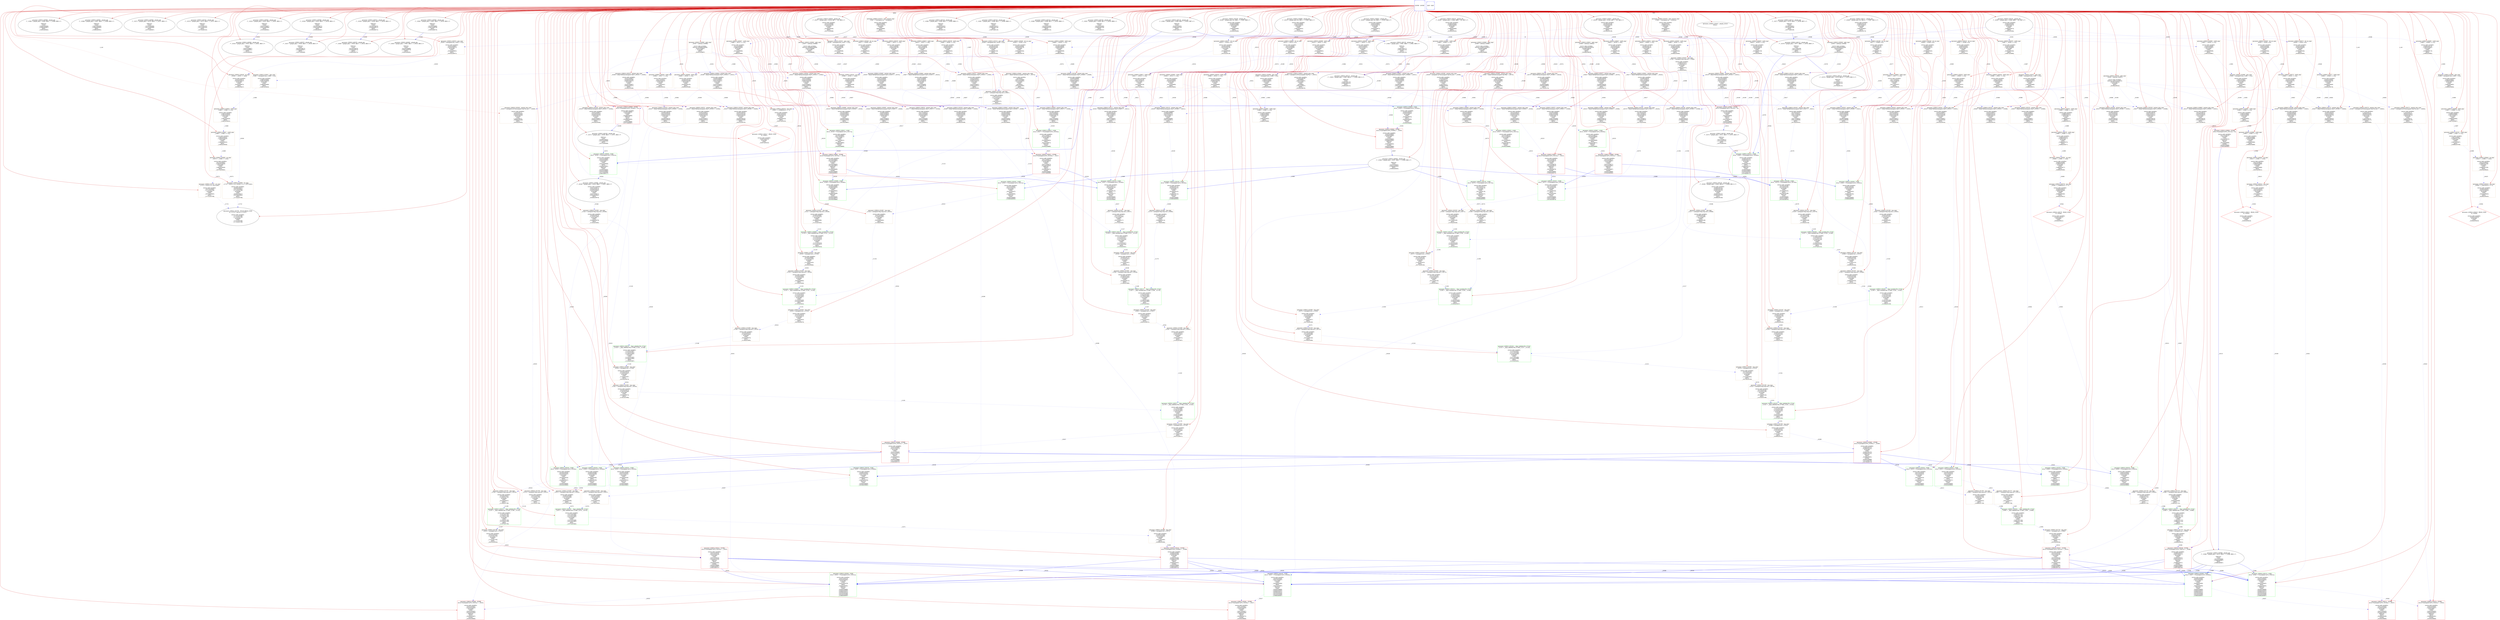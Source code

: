 digraph G {
0[color=blue,shape=Msquare,label="ENTRY - ENTRY"];
1[color=blue,shape=Msquare,label="EXIT - EXIT"];
2[color=burlywood,shape=box,label="gesummv_428816_431676 - view_convert_expr\n_11068 = *((unsigned int * ) &(beta));\n\nsource code variables:\nbeta(429161)\n_11068(431675)\nSCALARS:\nUSES:\nbeta(429161)\nDEFS:\n_11068(431675)\n"];
3[shape=ellipse,label="gesummv_428816_428854 - gimple_phi\n/* _10202 = gimple_phi(<0u, BB3>, <_10203, BB5>) */\n\nsource code variables:\n_10202(428902)\n_10203(428975)\nSCALARS:\nUSES:\n_10203(428975)\nDEFS:\n_10202(428902)\n"];
4[shape=ellipse,label="gesummv_428816_440062 - gimple_phi\n/* _13353 = gimple_phi(<_13352, BB3>, <_10201, BB5>) */\n\nVIRTUAL:\nUSES:\n_10201(428867)\n_13352(440060)\nDEFS:\n_13353(440061)\n"];
5[shape=ellipse,label="gesummv_428816_440068 - gimple_phi\n/* _13356 = gimple_phi(<_13355, BB3>, <_10229, BB5>) */\n\nVIRTUAL:\nUSES:\n_10229(428872)\n_13355(440066)\nDEFS:\n_13356(440067)\n"];
6[shape=ellipse,label="gesummv_428816_440074 - gimple_phi\n/* _13359 = gimple_phi(<_13358, BB3>, <_10224, BB5>) */\n\nVIRTUAL:\nUSES:\n_10224(428876)\n_13358(440072)\nDEFS:\n_13359(440073)\n"];
7[shape=ellipse,label="gesummv_428816_440080 - gimple_phi\n/* _13362 = gimple_phi(<_13361, BB3>, <_10220, BB5>) */\n\nVIRTUAL:\nUSES:\n_10220(428880)\n_13361(440078)\nDEFS:\n_13362(440079)\n"];
8[shape=ellipse,label="gesummv_428816_440086 - gimple_phi\n/* _13365 = gimple_phi(<_13364, BB3>, <_13366, BB5>) */\n\nVIRTUAL:\nUSES:\n_13364(440084)\n_13366(440087)\nDEFS:\n_13365(440085)\n"];
9[shape=ellipse,label="gesummv_428816_440092 - gimple_phi\n/* _13368 = gimple_phi(<_13367, BB3>, <_13369, BB5>) */\n\nVIRTUAL:\nUSES:\n_13367(440090)\n_13369(440093)\nDEFS:\n_13368(440091)\n"];
10[shape=ellipse,label="gesummv_428816_440098 - gimple_phi\n/* _13371 = gimple_phi(<_13370, BB3>, <_13372, BB5>) */\n\nVIRTUAL:\nUSES:\n_13370(440096)\n_13372(440099)\nDEFS:\n_13371(440097)\n"];
11[shape=ellipse,label="gesummv_428816_440104 - gimple_phi\n/* _13374 = gimple_phi(<_13373, BB3>, <_13375, BB5>) */\n\nVIRTUAL:\nUSES:\n_13373(440102)\n_13375(440105)\nDEFS:\n_13374(440103)\n"];
12[color=burlywood,shape=box,label="gesummv_428816_429438 - lshift_expr\n_10351 = _10202 << (2u);\n\nsource code variables:\n_10202(428902)\n_10351(429437)\nSCALARS:\nUSES:\n_10202(428902)\nDEFS:\n_10351(429437)\n"];
13[color=burlywood,shape=box,label="gesummv_428816_428855 - pointer_plus_expr\n_10204 = (unsigned int*)(((unsigned char*)x) + _10351);\n\nsource code variables:\n_10204(428978)\nx(428980)\n_10351(429437)\nSCALARS:\nUSES:\nx(428980)\n_10351(429437)\nDEFS:\n_10204(428978)\n"];
14[color=green,shape=box,label="gesummv_428816_428856 - LOAD\nif(1u) _10205 = (*((unsigned int*)(_10204)));\n\nsource code variables:\n_10204(428978)\n_10205(428983)\nSCALARS:\nUSES:\n_10204(428978)\nDEFS:\n_10205(428983)\nVIRTUAL:\nUSES:\n_10200(428866)\n"];
15[color=burlywood,shape=box,label="gesummv_428816_428857 - pointer_plus_expr\n_10206 = (float(*)[64])(((unsigned char*)_10189) + _10351);\n\nsource code variables:\n_10206(428985)\n_10189(428988)\n_10351(429437)\nSCALARS:\nUSES:\n_10189(428988)\n_10351(429437)\nDEFS:\n_10206(428985)\n"];
16[color=red,shape=box,label="gesummv_428816_428858 - STORE\nif(1u) (*((unsigned int*)(_10206))) = _10205;\n\nsource code variables:\n_10205(428983)\n_10206(428985)\nSCALARS:\nUSES:\n_10205(428983)\n_10206(428985)\nVIRTUAL:\nDEFS:\n_10207(428993)\nOVERS:\n_10200(428866)\n_13368(440091)\n"];
17[color=burlywood,shape=box,label="gesummv_428816_428859 - pointer_plus_expr\n_10208 = (float(*)[64])(((unsigned char*)_10191) + _10351);\n\nsource code variables:\n_10208(428994)\n_10191(428997)\n_10351(429437)\nSCALARS:\nUSES:\n_10191(428997)\n_10351(429437)\nDEFS:\n_10208(428994)\n"];
18[color=red,shape=box,label="gesummv_428816_428860 - STORE\nif(1u) (*((unsigned int*)(_10208))) = 0u;\n\nsource code variables:\n_10208(428994)\nSCALARS:\nUSES:\n_10208(428994)\nVIRTUAL:\nDEFS:\n_10209(429003)\nOVERS:\n_10200(428866)\n_13371(440097)\n"];
19[color=burlywood,shape=box,label="gesummv_428816_428861 - pointer_plus_expr\n_10210 = (float(*)[64])(((unsigned char*)_10192) + _10351);\n\nsource code variables:\n_10210(429004)\n_10192(429007)\n_10351(429437)\nSCALARS:\nUSES:\n_10192(429007)\n_10351(429437)\nDEFS:\n_10210(429004)\n"];
20[color=red,shape=box,label="gesummv_428816_428862 - STORE\nif(1u) (*((unsigned int*)(_10210))) = 0u;\n\nsource code variables:\n_10210(429004)\nSCALARS:\nUSES:\n_10210(429004)\nVIRTUAL:\nDEFS:\n_10211(429012)\nOVERS:\n_10200(428866)\n_13374(440103)\n"];
21[color=burlywood,shape=box,label="gesummv_428816_428863 - pointer_plus_expr\n_10212 = (float(*)[64])(((unsigned char*)_10190) + _10351);\n\nsource code variables:\n_10212(429013)\n_10190(429016)\n_10351(429437)\nSCALARS:\nUSES:\n_10190(429016)\n_10351(429437)\nDEFS:\n_10212(429013)\n"];
22[color=red,shape=box,label="gesummv_428816_428864 - STORE\nif(1u) (*((unsigned int*)(_10212))) = 0u;\n\nsource code variables:\n_10212(429013)\nSCALARS:\nUSES:\n_10212(429013)\nVIRTUAL:\nDEFS:\n_10213(428886)\nOVERS:\n_10200(428866)\n_13365(440085)\n"];
23[color=burlywood,shape=box,label="gesummv_428816_429496 - lshift_expr\n_10374 = _10202 << (8u);\n\nsource code variables:\n_10202(428902)\n_10374(429495)\nSCALARS:\nUSES:\n_10202(428902)\nDEFS:\n_10374(429495)\n"];
24[color=burlywood,shape=box,label="gesummv_428816_429461 - pointer_plus_expr\n_10357 = (float(*)[64])(((unsigned char*)A) + _10374);\n\nsource code variables:\nA(428920)\n_10357(429460)\n_10374(429495)\nSCALARS:\nUSES:\nA(428920)\n_10374(429495)\nDEFS:\n_10357(429460)\n"];
25[color=burlywood,shape=box,label="gesummv_428816_429465 - pointer_plus_expr\n_10359 = (float(*)[64][64])(((unsigned char*)_10187) + _10374);\n\nsource code variables:\n_10187(428898)\n_10359(429464)\n_10374(429495)\nSCALARS:\nUSES:\n_10187(428898)\n_10374(429495)\nDEFS:\n_10359(429464)\n"];
26[color=burlywood,shape=box,label="gesummv_428816_429469 - pointer_plus_expr\n_10361 = (float(*)[64])(((unsigned char*)B) + _10374);\n\nsource code variables:\nB(428940)\n_10361(429468)\n_10374(429495)\nSCALARS:\nUSES:\nB(428940)\n_10374(429495)\nDEFS:\n_10361(429468)\n"];
27[color=burlywood,shape=box,label="gesummv_428816_429473 - pointer_plus_expr\n_10363 = (float(*)[64][64])(((unsigned char*)_10188) + _10374);\n\nsource code variables:\n_10188(428929)\n_10363(429472)\n_10374(429495)\nSCALARS:\nUSES:\n_10188(428929)\n_10374(429495)\nDEFS:\n_10363(429472)\n"];
28[color=burlywood,shape=box,label="gesummv_428816_428976 - plus_expr\n_10203 = (unsigned int)(_10202 + (1u));\n\nsource code variables:\n_10202(428902)\n_10203(428975)\nSCALARS:\nUSES:\n_10202(428902)\nDEFS:\n_10203(428975)\n"];
29[color=burlywood,shape=box,label="gesummv_428816_429458 - eq_expr\n_10356 = _10203 == (64u);\n\nsource code variables:\n_10203(428975)\n_10356(429457)\nSCALARS:\nUSES:\n_10203(428975)\nDEFS:\n_10356(429457)\n"];
30[shape=ellipse,label="gesummv_428816_428908 - gimple_phi\n/* _10215 = gimple_phi(<0u, BB2>, <_11682, BB5>) */\n\nsource code variables:\n_10215(428906)\n_11682(433653)\nSCALARS:\nUSES:\n_11682(433653)\nDEFS:\n_10215(428906)\n"];
31[color=burlywood,shape=box,label="gesummv_428816_431673 - view_convert_expr\n_11067 = *((unsigned int * ) &(alpha));\n\nsource code variables:\nalpha(429089)\n_11067(431672)\nSCALARS:\nUSES:\nalpha(429089)\nDEFS:\n_11067(431672)\n"];
32[color=burlywood,shape=box,label="gesummv_428816_428900 - addr_expr\n_10187 = internal_428889;\n\nsource code variables:\ninternal_428889(428889)\n_10187(428898)\nSCALARS:\nDEFS:\n_10187(428898)\n"];
33[color=burlywood,shape=box,label="gesummv_428816_428931 - addr_expr\n_10188 = internal_428924;\n\nsource code variables:\ninternal_428924(428924)\n_10188(428929)\nSCALARS:\nDEFS:\n_10188(428929)\n"];
34[color=burlywood,shape=box,label="gesummv_428816_428990 - addr_expr\n_10189 = internal_428987;\n\nsource code variables:\ninternal_428987(428987)\n_10189(428988)\nSCALARS:\nDEFS:\n_10189(428988)\n"];
35[color=burlywood,shape=box,label="gesummv_428816_429018 - addr_expr\n_10190 = internal_429015;\n\nsource code variables:\ninternal_429015(429015)\n_10190(429016)\nSCALARS:\nDEFS:\n_10190(429016)\n"];
36[color=burlywood,shape=box,label="gesummv_428816_428999 - addr_expr\n_10191 = internal_428996;\n\nsource code variables:\ninternal_428996(428996)\n_10191(428997)\nSCALARS:\nDEFS:\n_10191(428997)\n"];
37[color=burlywood,shape=box,label="gesummv_428816_429009 - addr_expr\n_10192 = internal_429006;\n\nsource code variables:\ninternal_429006(429006)\n_10192(429007)\nSCALARS:\nDEFS:\n_10192(429007)\n"];
38[color=burlywood,shape=box,label="gesummv_428816_431828 - nop_expr\n_11122 = (unsigned long long int) (_11067);\n\nsource code variables:\n_11067(431672)\n_11122(431827)\nSCALARS:\nUSES:\n_11067(431672)\nDEFS:\n_11122(431827)\n"];
39[color=burlywood,shape=box,label="gesummv_428816_432032 - nop_expr\n_11194 = (unsigned long long int) (_11068);\n\nsource code variables:\n_11068(431675)\n_11194(432031)\nSCALARS:\nUSES:\n_11068(431675)\nDEFS:\n_11194(432031)\n"];
40[shape=ellipse,label="gesummv_428816_440064 - gimple_phi\n/* _13354 = gimple_phi(<_13353, BB2>, <_10201, BB5>) */\n\nVIRTUAL:\nUSES:\n_10201(428867)\n_13353(440061)\nDEFS:\n_13354(440063)\n"];
41[shape=ellipse,label="gesummv_428816_440070 - gimple_phi\n/* _13357 = gimple_phi(<_13356, BB2>, <_10229, BB5>) */\n\nVIRTUAL:\nUSES:\n_10229(428872)\n_13356(440067)\nDEFS:\n_13357(440069)\n"];
42[shape=ellipse,label="gesummv_428816_440076 - gimple_phi\n/* _13360 = gimple_phi(<_13359, BB2>, <_10224, BB5>) */\n\nVIRTUAL:\nUSES:\n_10224(428876)\n_13359(440073)\nDEFS:\n_13360(440075)\n"];
43[shape=ellipse,label="gesummv_428816_440082 - gimple_phi\n/* _13363 = gimple_phi(<_13362, BB2>, <_10220, BB5>) */\n\nVIRTUAL:\nUSES:\n_10220(428880)\n_13362(440079)\nDEFS:\n_13363(440081)\n"];
44[shape=ellipse,label="gesummv_428816_440088 - gimple_phi\n/* _13366 = gimple_phi(<_10213, BB2>, <_13366, BB5>) */\n\nVIRTUAL:\nUSES:\n_10213(428886)\n_13366(440087)\nDEFS:\n_13366(440087)\n"];
45[shape=ellipse,label="gesummv_428816_440094 - gimple_phi\n/* _13369 = gimple_phi(<_10207, BB2>, <_13369, BB5>) */\n\nVIRTUAL:\nUSES:\n_10207(428993)\n_13369(440093)\nDEFS:\n_13369(440093)\n"];
46[shape=ellipse,label="gesummv_428816_440100 - gimple_phi\n/* _13372 = gimple_phi(<_10209, BB2>, <_13372, BB5>) */\n\nVIRTUAL:\nUSES:\n_10209(429003)\n_13372(440099)\nDEFS:\n_13372(440099)\n"];
47[shape=ellipse,label="gesummv_428816_440106 - gimple_phi\n/* _13375 = gimple_phi(<_10211, BB2>, <_13375, BB5>) */\n\nVIRTUAL:\nUSES:\n_10211(429012)\n_13375(440105)\nDEFS:\n_13375(440105)\n"];
48[color=burlywood,shape=box,label="gesummv_428816_429463 - lshift_expr\n_10358 = _10215 << (2u);\n\nsource code variables:\n_10215(428906)\n_10358(429462)\nSCALARS:\nUSES:\n_10215(428906)\nDEFS:\n_10358(429462)\n"];
49[color=burlywood,shape=box,label="gesummv_428816_428916 - pointer_plus_expr\n_10217 = (float(*)[64])(((unsigned char*)_10357) + _10358);\n\nsource code variables:\n_10217(428915)\n_10357(429460)\n_10358(429462)\nSCALARS:\nUSES:\n_10357(429460)\n_10358(429462)\nDEFS:\n_10217(428915)\n"];
50[color=green,shape=box,label="gesummv_428816_428913 - LOAD\nif(1u) _10218 = (*((unsigned int*)(_10217)));\n\nsource code variables:\n_10218(428883)\n_10217(428915)\nSCALARS:\nUSES:\n_10217(428915)\nDEFS:\n_10218(428883)\nVIRTUAL:\nUSES:\n_10200(428866)\n"];
51[color=burlywood,shape=box,label="gesummv_428816_428890 - pointer_plus_expr\n_10219 = (float(*)[64][64])(((unsigned char*)_10359) + _10358);\n\nsource code variables:\n_10219(428887)\n_10358(429462)\n_10359(429464)\nSCALARS:\nUSES:\n_10358(429462)\n_10359(429464)\nDEFS:\n_10219(428887)\n"];
52[color=red,shape=box,label="gesummv_428816_428881 - STORE\nif(1u) (*((unsigned int*)(_10219))) = _10218;\n\nsource code variables:\n_10218(428883)\n_10219(428887)\nSCALARS:\nUSES:\n_10218(428883)\n_10219(428887)\nVIRTUAL:\nDEFS:\n_10220(428880)\nOVERS:\n_10200(428866)\n_13363(440081)\n"];
53[color=burlywood,shape=box,label="gesummv_428816_428936 - pointer_plus_expr\n_10221 = (float(*)[64])(((unsigned char*)_10361) + _10358);\n\nsource code variables:\n_10221(428935)\n_10358(429462)\n_10361(429468)\nSCALARS:\nUSES:\n_10358(429462)\n_10361(429468)\nDEFS:\n_10221(428935)\n"];
54[color=green,shape=box,label="gesummv_428816_428933 - LOAD\nif(1u) _10222 = (*((unsigned int*)(_10221)));\n\nsource code variables:\n_10222(428879)\n_10221(428935)\nSCALARS:\nUSES:\n_10221(428935)\nDEFS:\n_10222(428879)\nVIRTUAL:\nUSES:\n_10200(428866)\n"];
55[color=burlywood,shape=box,label="gesummv_428816_428925 - pointer_plus_expr\n_10223 = (float(*)[64][64])(((unsigned char*)_10363) + _10358);\n\nsource code variables:\n_10223(428923)\n_10358(429462)\n_10363(429472)\nSCALARS:\nUSES:\n_10358(429462)\n_10363(429472)\nDEFS:\n_10223(428923)\n"];
56[color=red,shape=box,label="gesummv_428816_428877 - STORE\nif(1u) (*((unsigned int*)(_10223))) = _10222;\n\nsource code variables:\n_10222(428879)\n_10223(428923)\nSCALARS:\nUSES:\n_10222(428879)\n_10223(428923)\nVIRTUAL:\nDEFS:\n_10224(428876)\nOVERS:\n_10200(428866)\n_13360(440075)\n"];
57[color=burlywood,shape=box,label="gesummv_428816_428950 - bit_ior_expr\n_10225 = _10215 | (1u);\n\nsource code variables:\n_10215(428906)\n_10225(428949)\nSCALARS:\nUSES:\n_10215(428906)\nDEFS:\n_10225(428949)\n"];
58[color=burlywood,shape=box,label="gesummv_428816_429479 - lshift_expr\n_10366 = _10225 << (2u);\n\nsource code variables:\n_10225(428949)\n_10366(429478)\nSCALARS:\nUSES:\n_10225(428949)\nDEFS:\n_10366(429478)\n"];
59[color=burlywood,shape=box,label="gesummv_428816_428956 - pointer_plus_expr\n_10226 = (float(*)[64])(((unsigned char*)_10357) + _10366);\n\nsource code variables:\n_10226(428955)\n_10357(429460)\n_10366(429478)\nSCALARS:\nUSES:\n_10357(429460)\n_10366(429478)\nDEFS:\n_10226(428955)\n"];
60[color=green,shape=box,label="gesummv_428816_428953 - LOAD\nif(1u) _10227 = (*((unsigned int*)(_10226)));\n\nsource code variables:\n_10227(428875)\n_10226(428955)\nSCALARS:\nUSES:\n_10226(428955)\nDEFS:\n_10227(428875)\nVIRTUAL:\nUSES:\n_10200(428866)\n"];
61[color=burlywood,shape=box,label="gesummv_428816_428944 - pointer_plus_expr\n_10228 = (float(*)[64][64])(((unsigned char*)_10359) + _10366);\n\nsource code variables:\n_10228(428943)\n_10359(429464)\n_10366(429478)\nSCALARS:\nUSES:\n_10359(429464)\n_10366(429478)\nDEFS:\n_10228(428943)\n"];
62[color=red,shape=box,label="gesummv_428816_428873 - STORE\nif(1u) (*((unsigned int*)(_10228))) = _10227;\n\nsource code variables:\n_10227(428875)\n_10228(428943)\nSCALARS:\nUSES:\n_10227(428875)\n_10228(428943)\nVIRTUAL:\nDEFS:\n_10229(428872)\nOVERS:\n_10200(428866)\n_13357(440069)\n"];
63[color=burlywood,shape=box,label="gesummv_428816_428970 - pointer_plus_expr\n_10230 = (float(*)[64])(((unsigned char*)_10361) + _10366);\n\nsource code variables:\n_10230(428969)\n_10361(429468)\n_10366(429478)\nSCALARS:\nUSES:\n_10361(429468)\n_10366(429478)\nDEFS:\n_10230(428969)\n"];
64[color=green,shape=box,label="gesummv_428816_428967 - LOAD\nif(1u) _10231 = (*((unsigned int*)(_10230)));\n\nsource code variables:\n_10231(428871)\n_10230(428969)\nSCALARS:\nUSES:\n_10230(428969)\nDEFS:\n_10231(428871)\nVIRTUAL:\nUSES:\n_10200(428866)\n"];
65[color=burlywood,shape=box,label="gesummv_428816_428962 - pointer_plus_expr\n_10232 = (float(*)[64][64])(((unsigned char*)_10363) + _10366);\n\nsource code variables:\n_10232(428961)\n_10363(429472)\n_10366(429478)\nSCALARS:\nUSES:\n_10363(429472)\n_10366(429478)\nDEFS:\n_10232(428961)\n"];
66[color=red,shape=box,label="gesummv_428816_428869 - STORE\nif(1u) (*((unsigned int*)(_10232))) = _10231;\n\nsource code variables:\n_10231(428871)\n_10232(428961)\nSCALARS:\nUSES:\n_10231(428871)\n_10232(428961)\nVIRTUAL:\nDEFS:\n_10201(428867)\nOVERS:\n_10200(428866)\n_13354(440063)\n"];
67[color=burlywood,shape=box,label="gesummv_428816_433647 - rshift_expr\n_11680 = _10215 >> (1u);\n\nsource code variables:\n_10215(428906)\n_11680(433646)\nSCALARS:\nUSES:\n_10215(428906)\nDEFS:\n_11680(433646)\n"];
68[color=burlywood,shape=box,label="gesummv_428816_433651 - plus_expr\n_11681 = (unsigned int)(_11680 + (1u));\n\nsource code variables:\n_11680(433646)\n_11681(433650)\nSCALARS:\nUSES:\n_11680(433646)\nDEFS:\n_11681(433650)\n"];
69[color=burlywood,shape=box,label="gesummv_428816_433654 - lshift_expr\n_11682 = _11681 << (1u);\n\nsource code variables:\n_11681(433650)\n_11682(433653)\nSCALARS:\nUSES:\n_11681(433650)\nDEFS:\n_11682(433653)\n"];
70[color=burlywood,shape=box,label="gesummv_428816_433657 - rshift_expr\n_11683 = _11682 >> (1u);\n\nsource code variables:\n_11682(433653)\n_11683(433656)\nSCALARS:\nUSES:\n_11682(433653)\nDEFS:\n_11683(433656)\n"];
71[color=burlywood,shape=box,label="gesummv_428816_429493 - eq_expr\n_10373 = _11683 == (32u);\n\nsource code variables:\n_10373(429492)\n_11683(433656)\nSCALARS:\nUSES:\n_11683(433656)\nDEFS:\n_10373(429492)\n"];
72[color=burlywood,shape=box,label="gesummv_428816_433797 - lut_expr\n_11721 = (1LLU>>((_10373)))&1;\n\nsource code variables:\n_10373(429492)\n_11721(433796)\nSCALARS:\nUSES:\n_10373(429492)\nDEFS:\n_11721(433796)\n"];
73[color=burlywood,shape=box,label="gesummv_428816_433800 - lut_expr\n_11722 = (8LLU>>(((_10356)<<1) | (_10373)))&1;\n\nsource code variables:\n_10356(429457)\n_10373(429492)\n_11722(433799)\nSCALARS:\nUSES:\n_10356(429457)\n_10373(429492)\nDEFS:\n_11722(433799)\n"];
74[shape=ellipse,label="gesummv_428816_433794 - MULTI_READ_COND\nif (_11721 /* else if(_11722)*/)\n\nsource code variables:\n_11721(433796)\n_11722(433799)\nSCALARS:\nUSES:\n_11721(433796)\n_11722(433799)\n"];
75[shape=ellipse,label="gesummv_428816_429056 - gimple_phi\n/* _10237 = gimple_phi(<_10238, BB7>, <0u, BB5>) */\n\nsource code variables:\n_10237(429098)\n_10238(429206)\nSCALARS:\nUSES:\n_10238(429206)\nDEFS:\n_10237(429098)\n"];
76[shape=ellipse,label="gesummv_428816_429057 - gimple_phi\n/* _10239 = gimple_phi(<_10240, BB7>, <0u, BB5>) */\n\nsource code variables:\n_10239(429139)\n_10240(429209)\nSCALARS:\nUSES:\n_10240(429209)\nDEFS:\n_10239(429139)\n"];
77[shape=ellipse,label="gesummv_428816_440110 - gimple_phi\n/* _13377 = gimple_phi(<_13376, BB5>, <_10236, BB7>) */\n\nVIRTUAL:\nUSES:\n_10236(429061)\n_13376(440108)\nDEFS:\n_13377(440109)\n"];
78[shape=ellipse,label="gesummv_428816_440118 - gimple_phi\n/* _13381 = gimple_phi(<_13380, BB5>, <_10242, BB7>) */\n\nVIRTUAL:\nUSES:\n_10242(429065)\n_13380(440116)\nDEFS:\n_13381(440117)\n"];
79[color=burlywood,shape=box,label="gesummv_428816_429529 - lshift_expr\n_10382 = _10237 << (2u);\n\nsource code variables:\n_10237(429098)\n_10382(429528)\nSCALARS:\nUSES:\n_10237(429098)\nDEFS:\n_10382(429528)\n"];
80[color=burlywood,shape=box,label="gesummv_428816_429058 - pointer_plus_expr\n_10241 = (float(*)[64])(((unsigned char*)_10191) + _10382);\n\nsource code variables:\n_10191(428997)\n_10241(429069)\n_10382(429528)\nSCALARS:\nUSES:\n_10191(428997)\n_10382(429528)\nDEFS:\n_10241(429069)\n"];
81[color=green,shape=box,label="gesummv_428816_429059 - LOAD\nif(1u) _10243 = (*((unsigned int*)(_10241)));\n\nsource code variables:\n_10241(429069)\n_10243(429081)\nSCALARS:\nUSES:\n_10241(429069)\nDEFS:\n_10243(429081)\nVIRTUAL:\nUSES:\n_10200(428866)\n_10242(429065)\n_13372(440099)\n_13381(440117)\n"];
82[color=burlywood,shape=box,label="gesummv_428816_429619 - lshift_expr\n_10414 = _10237 << (8u);\n\nsource code variables:\n_10237(429098)\n_10414(429618)\nSCALARS:\nUSES:\n_10237(429098)\nDEFS:\n_10414(429618)\n"];
83[color=burlywood,shape=box,label="gesummv_428816_429604 - pointer_plus_expr\n_10407 = (float(*)[64][64])(((unsigned char*)_10187) + _10414);\n\nsource code variables:\n_10187(428898)\n_10407(429603)\n_10414(429618)\nSCALARS:\nUSES:\n_10187(428898)\n_10414(429618)\nDEFS:\n_10407(429603)\n"];
84[color=burlywood,shape=box,label="gesummv_428816_429629 - lshift_expr\n_10416 = _10239 << (2u);\n\nsource code variables:\n_10239(429139)\n_10416(429628)\nSCALARS:\nUSES:\n_10239(429139)\nDEFS:\n_10416(429628)\n"];
85[color=burlywood,shape=box,label="gesummv_428816_429136 - pointer_plus_expr\n_10264 = (float(*)[64])(((unsigned char*)_10192) + _10416);\n\nsource code variables:\n_10192(429007)\n_10264(429135)\n_10416(429628)\nSCALARS:\nUSES:\n_10192(429007)\n_10416(429628)\nDEFS:\n_10264(429135)\n"];
86[color=burlywood,shape=box,label="gesummv_428816_429647 - lshift_expr\n_10424 = _10239 << (8u);\n\nsource code variables:\n_10239(429139)\n_10424(429646)\nSCALARS:\nUSES:\n_10239(429139)\nDEFS:\n_10424(429646)\n"];
87[color=burlywood,shape=box,label="gesummv_428816_429632 - pointer_plus_expr\n_10417 = (float(*)[64][64])(((unsigned char*)_10188) + _10424);\n\nsource code variables:\n_10188(428929)\n_10417(429631)\n_10424(429646)\nSCALARS:\nUSES:\n_10188(428929)\n_10424(429646)\nDEFS:\n_10417(429631)\n"];
88[color=burlywood,shape=box,label="gesummv_428816_429207 - plus_expr\n_10238 = (unsigned int)(_10237 + (1u));\n\nsource code variables:\n_10237(429098)\n_10238(429206)\nSCALARS:\nUSES:\n_10237(429098)\nDEFS:\n_10238(429206)\n"];
89[color=burlywood,shape=box,label="gesummv_428816_429210 - plus_expr\n_10240 = (unsigned int)(_10239 + (1u));\n\nsource code variables:\n_10239(429139)\n_10240(429209)\nSCALARS:\nUSES:\n_10239(429139)\nDEFS:\n_10240(429209)\n"];
90[color=burlywood,shape=box,label="gesummv_428816_429535 - eq_expr\n_10384 = _10240 == (64u);\n\nsource code variables:\n_10240(429209)\n_10384(429534)\nSCALARS:\nUSES:\n_10240(429209)\nDEFS:\n_10384(429534)\n"];
91[color=burlywood,shape=box,label="gesummv_428816_429216 - nop_expr\n_10287 = (_10384)%(1U << 1);\n\nsource code variables:\n_10287(429220)\n_10384(429534)\nSCALARS:\nUSES:\n_10384(429534)\nDEFS:\n_10287(429220)\n"];
92[shape=ellipse,label="gesummv_428816_429100 - gimple_phi\n/* _10244 = gimple_phi(<0u, BB6>, <_11693, BB9>) */\n\nsource code variables:\n_10244(429099)\n_11693(433686)\nSCALARS:\nUSES:\n_11693(433686)\nDEFS:\n_10244(429099)\n"];
93[color=red,shape=box,label="gesummv_428816_429066 - STORE\nif(1u) (*((unsigned int*)(_10241))) = _10247;\n\nsource code variables:\n_10241(429069)\n_10247(429071)\nSCALARS:\nUSES:\n_10241(429069)\n_10247(429071)\nVIRTUAL:\nDEFS:\n_10242(429065)\nOVERS:\n_10200(428866)\n_13372(440099)\n_13383(440121)\n"];
94[color=red,shape=box,label="gesummv_428816_429062 - STORE\nif(1u) (*((unsigned int*)(_10264))) = _10269;\n\nsource code variables:\n_10264(429135)\n_10269(429141)\nSCALARS:\nUSES:\n_10264(429135)\n_10269(429141)\nVIRTUAL:\nDEFS:\n_10236(429061)\nOVERS:\n_10200(428866)\n_13375(440105)\n_13379(440113)\n"];
95[color=red,shape=diamond,label="gesummv_428816_429217 - READ_COND\nif (_10287)\n\nsource code variables:\n_10287(429220)\nSCALARS:\nUSES:\n_10287(429220)\n"];
96[shape=ellipse,label="gesummv_428816_429223 - gimple_phi\n/* _10290 = gimple_phi(<_11686, BB8>, <0u, BB7>) */\n\nsource code variables:\n_10290(429282)\n_11686(433666)\nSCALARS:\nUSES:\n_11686(433666)\nDEFS:\n_10290(429282)\n"];
97[shape=ellipse,label="gesummv_428816_429224 - gimple_phi\n/* _10292 = gimple_phi(<_11689, BB8>, <0u, BB7>) */\n\nsource code variables:\n_10292(429284)\n_11689(433674)\nSCALARS:\nUSES:\n_11689(433674)\nDEFS:\n_10292(429284)\n"];
98[shape=ellipse,label="gesummv_428816_440126 - gimple_phi\n/* _13385 = gimple_phi(<_13384, BB7>, <_10300, BB8>) */\n\nVIRTUAL:\nUSES:\n_10300(429302)\n_13384(440124)\nDEFS:\n_13385(440125)\n"];
99[shape=ellipse,label="gesummv_428816_440130 - gimple_phi\n/* _13387 = gimple_phi(<_13386, BB7>, <_10308, BB8>) */\n\nVIRTUAL:\nUSES:\n_10308(429321)\n_13386(440128)\nDEFS:\n_13387(440129)\n"];
100[shape=ellipse,label="gesummv_428816_440134 - gimple_phi\n/* _13389 = gimple_phi(<_13388, BB7>, <_10316, BB8>) */\n\nVIRTUAL:\nUSES:\n_10316(429340)\n_13388(440132)\nDEFS:\n_13389(440133)\n"];
101[shape=ellipse,label="gesummv_428816_440138 - gimple_phi\n/* _13391 = gimple_phi(<_13390, BB7>, <_10324, BB8>) */\n\nVIRTUAL:\nUSES:\n_10324(429360)\n_13390(440136)\nDEFS:\n_13391(440137)\n"];
102[color=burlywood,shape=box,label="gesummv_428816_429538 - lshift_expr\n_10385 = _10290 << (2u);\n\nsource code variables:\n_10290(429282)\n_10385(429537)\nSCALARS:\nUSES:\n_10290(429282)\nDEFS:\n_10385(429537)\n"];
103[color=burlywood,shape=box,label="gesummv_428816_429225 - pointer_plus_expr\n_10294 = (float(*)[64])(((unsigned char*)_10191) + _10385);\n\nsource code variables:\n_10191(428997)\n_10294(429286)\n_10385(429537)\nSCALARS:\nUSES:\n_10191(428997)\n_10385(429537)\nDEFS:\n_10294(429286)\n"];
104[color=green,shape=box,label="gesummv_428816_429226 - LOAD\nif(1u) _10295 = (*((unsigned int*)(_10294)));\n\nsource code variables:\n_10294(429286)\n_10295(429289)\nSCALARS:\nUSES:\n_10294(429286)\nDEFS:\n_10295(429289)\nVIRTUAL:\nUSES:\n_10200(428866)\n_10242(429065)\n"];
105[color=burlywood,shape=box,label="gesummv_428816_429227 - pointer_plus_expr\n_10296 = (float(*)[64])(((unsigned char*)_10192) + _10385);\n\nsource code variables:\n_10192(429007)\n_10296(429291)\n_10385(429537)\nSCALARS:\nUSES:\n_10192(429007)\n_10385(429537)\nDEFS:\n_10296(429291)\n"];
106[color=green,shape=box,label="gesummv_428816_429228 - LOAD\nif(1u) _10297 = (*((unsigned int*)(_10296)));\n\nsource code variables:\n_10296(429291)\n_10297(429294)\nSCALARS:\nUSES:\n_10296(429291)\nDEFS:\n_10297(429294)\nVIRTUAL:\nUSES:\n_10200(428866)\n_10236(429061)\n"];
107[color=burlywood,shape=box,label="gesummv_428816_431689 - nop_expr\n_11073 = (unsigned long long int) (_10295);\n\nsource code variables:\n_10295(429289)\n_11073(431688)\nSCALARS:\nUSES:\n_10295(429289)\nDEFS:\n_11073(431688)\n"];
108[color=burlywood,shape=box,label="gesummv_428816_431692 - nop_expr\n_11074 = (unsigned long long int) (_10297);\n\nsource code variables:\n_10297(429294)\n_11074(431691)\nSCALARS:\nUSES:\n_10297(429294)\nDEFS:\n_11074(431691)\n"];
109[color=green,shape=box,label="gesummv_428816_429229 - __float_adde8m23b_127nih\n_11071 = __float_adde8m23b_127nih(_11073, _11074);\n\nsource code variables:\n_11071(431683)\n_11073(431688)\n_11074(431691)\nSCALARS:\nUSES:\n_11073(431688)\n_11074(431691)\nDEFS:\n_11071(431683)\n"];
110[color=burlywood,shape=box,label="gesummv_428816_431686 - nop_expr\n_10298 = (unsigned int) (_11071);\n\nsource code variables:\n_10298(429296)\n_11071(431683)\nSCALARS:\nUSES:\n_11071(431683)\nDEFS:\n_10298(429296)\n"];
111[color=burlywood,shape=box,label="gesummv_428816_429230 - pointer_plus_expr\n_10299 = (float(*)[64])(((unsigned char*)_10190) + _10385);\n\nsource code variables:\n_10190(429016)\n_10299(429298)\n_10385(429537)\nSCALARS:\nUSES:\n_10190(429016)\n_10385(429537)\nDEFS:\n_10299(429298)\n"];
112[color=red,shape=box,label="gesummv_428816_429231 - STORE\nif(1u) (*((unsigned int*)(_10299))) = _10298;\n\nsource code variables:\n_10298(429296)\n_10299(429298)\nSCALARS:\nUSES:\n_10298(429296)\n_10299(429298)\nVIRTUAL:\nDEFS:\n_10300(429302)\nOVERS:\n_10200(428866)\n_13366(440087)\n_13385(440125)\n"];
113[color=burlywood,shape=box,label="gesummv_428816_429232 - bit_ior_expr\n_10301 = _10290 | (1u);\n\nsource code variables:\n_10290(429282)\n_10301(429303)\nSCALARS:\nUSES:\n_10290(429282)\nDEFS:\n_10301(429303)\n"];
114[color=burlywood,shape=box,label="gesummv_428816_429544 - lshift_expr\n_10388 = _10301 << (2u);\n\nsource code variables:\n_10301(429303)\n_10388(429543)\nSCALARS:\nUSES:\n_10301(429303)\nDEFS:\n_10388(429543)\n"];
115[color=burlywood,shape=box,label="gesummv_428816_429233 - pointer_plus_expr\n_10302 = (float(*)[64])(((unsigned char*)_10191) + _10388);\n\nsource code variables:\n_10191(428997)\n_10302(429305)\n_10388(429543)\nSCALARS:\nUSES:\n_10191(428997)\n_10388(429543)\nDEFS:\n_10302(429305)\n"];
116[color=green,shape=box,label="gesummv_428816_429234 - LOAD\nif(1u) _10303 = (*((unsigned int*)(_10302)));\n\nsource code variables:\n_10302(429305)\n_10303(429308)\nSCALARS:\nUSES:\n_10302(429305)\nDEFS:\n_10303(429308)\nVIRTUAL:\nUSES:\n_10200(428866)\n_10242(429065)\n"];
117[color=burlywood,shape=box,label="gesummv_428816_429235 - pointer_plus_expr\n_10304 = (float(*)[64])(((unsigned char*)_10192) + _10388);\n\nsource code variables:\n_10192(429007)\n_10304(429310)\n_10388(429543)\nSCALARS:\nUSES:\n_10192(429007)\n_10388(429543)\nDEFS:\n_10304(429310)\n"];
118[color=green,shape=box,label="gesummv_428816_429236 - LOAD\nif(1u) _10305 = (*((unsigned int*)(_10304)));\n\nsource code variables:\n_10304(429310)\n_10305(429313)\nSCALARS:\nUSES:\n_10304(429310)\nDEFS:\n_10305(429313)\nVIRTUAL:\nUSES:\n_10200(428866)\n_10236(429061)\n"];
119[color=burlywood,shape=box,label="gesummv_428816_431723 - nop_expr\n_11085 = (unsigned long long int) (_10303);\n\nsource code variables:\n_10303(429308)\n_11085(431722)\nSCALARS:\nUSES:\n_10303(429308)\nDEFS:\n_11085(431722)\n"];
120[color=burlywood,shape=box,label="gesummv_428816_431726 - nop_expr\n_11086 = (unsigned long long int) (_10305);\n\nsource code variables:\n_10305(429313)\n_11086(431725)\nSCALARS:\nUSES:\n_10305(429313)\nDEFS:\n_11086(431725)\n"];
121[color=green,shape=box,label="gesummv_428816_429237 - __float_adde8m23b_127nih\n_11083 = __float_adde8m23b_127nih(_11085, _11086);\n\nsource code variables:\n_11083(431717)\n_11085(431722)\n_11086(431725)\nSCALARS:\nUSES:\n_11085(431722)\n_11086(431725)\nDEFS:\n_11083(431717)\n"];
122[color=burlywood,shape=box,label="gesummv_428816_431720 - nop_expr\n_10306 = (unsigned int) (_11083);\n\nsource code variables:\n_10306(429315)\n_11083(431717)\nSCALARS:\nUSES:\n_11083(431717)\nDEFS:\n_10306(429315)\n"];
123[color=burlywood,shape=box,label="gesummv_428816_429238 - pointer_plus_expr\n_10307 = (float(*)[64])(((unsigned char*)_10190) + _10388);\n\nsource code variables:\n_10190(429016)\n_10307(429317)\n_10388(429543)\nSCALARS:\nUSES:\n_10190(429016)\n_10388(429543)\nDEFS:\n_10307(429317)\n"];
124[color=red,shape=box,label="gesummv_428816_429239 - STORE\nif(1u) (*((unsigned int*)(_10307))) = _10306;\n\nsource code variables:\n_10306(429315)\n_10307(429317)\nSCALARS:\nUSES:\n_10306(429315)\n_10307(429317)\nVIRTUAL:\nDEFS:\n_10308(429321)\nOVERS:\n_10200(428866)\n_13366(440087)\n_13387(440129)\n"];
125[color=burlywood,shape=box,label="gesummv_428816_429240 - bit_ior_expr\n_10309 = _10290 | (2u);\n\nsource code variables:\n_10290(429282)\n_10309(429322)\nSCALARS:\nUSES:\n_10290(429282)\nDEFS:\n_10309(429322)\n"];
126[color=burlywood,shape=box,label="gesummv_428816_429550 - lshift_expr\n_10391 = _10309 << (2u);\n\nsource code variables:\n_10309(429322)\n_10391(429549)\nSCALARS:\nUSES:\n_10309(429322)\nDEFS:\n_10391(429549)\n"];
127[color=burlywood,shape=box,label="gesummv_428816_429241 - pointer_plus_expr\n_10310 = (float(*)[64])(((unsigned char*)_10191) + _10391);\n\nsource code variables:\n_10191(428997)\n_10310(429324)\n_10391(429549)\nSCALARS:\nUSES:\n_10191(428997)\n_10391(429549)\nDEFS:\n_10310(429324)\n"];
128[color=green,shape=box,label="gesummv_428816_429242 - LOAD\nif(1u) _10311 = (*((unsigned int*)(_10310)));\n\nsource code variables:\n_10310(429324)\n_10311(429327)\nSCALARS:\nUSES:\n_10310(429324)\nDEFS:\n_10311(429327)\nVIRTUAL:\nUSES:\n_10200(428866)\n_10242(429065)\n"];
129[color=burlywood,shape=box,label="gesummv_428816_429243 - pointer_plus_expr\n_10312 = (float(*)[64])(((unsigned char*)_10192) + _10391);\n\nsource code variables:\n_10192(429007)\n_10312(429329)\n_10391(429549)\nSCALARS:\nUSES:\n_10192(429007)\n_10391(429549)\nDEFS:\n_10312(429329)\n"];
130[color=green,shape=box,label="gesummv_428816_429244 - LOAD\nif(1u) _10313 = (*((unsigned int*)(_10312)));\n\nsource code variables:\n_10312(429329)\n_10313(429332)\nSCALARS:\nUSES:\n_10312(429329)\nDEFS:\n_10313(429332)\nVIRTUAL:\nUSES:\n_10200(428866)\n_10236(429061)\n"];
131[color=burlywood,shape=box,label="gesummv_428816_431757 - nop_expr\n_11097 = (unsigned long long int) (_10311);\n\nsource code variables:\n_10311(429327)\n_11097(431756)\nSCALARS:\nUSES:\n_10311(429327)\nDEFS:\n_11097(431756)\n"];
132[color=burlywood,shape=box,label="gesummv_428816_431760 - nop_expr\n_11098 = (unsigned long long int) (_10313);\n\nsource code variables:\n_10313(429332)\n_11098(431759)\nSCALARS:\nUSES:\n_10313(429332)\nDEFS:\n_11098(431759)\n"];
133[color=green,shape=box,label="gesummv_428816_429245 - __float_adde8m23b_127nih\n_11095 = __float_adde8m23b_127nih(_11097, _11098);\n\nsource code variables:\n_11095(431751)\n_11097(431756)\n_11098(431759)\nSCALARS:\nUSES:\n_11097(431756)\n_11098(431759)\nDEFS:\n_11095(431751)\n"];
134[color=burlywood,shape=box,label="gesummv_428816_431754 - nop_expr\n_10314 = (unsigned int) (_11095);\n\nsource code variables:\n_10314(429334)\n_11095(431751)\nSCALARS:\nUSES:\n_11095(431751)\nDEFS:\n_10314(429334)\n"];
135[color=burlywood,shape=box,label="gesummv_428816_429246 - pointer_plus_expr\n_10315 = (float(*)[64])(((unsigned char*)_10190) + _10391);\n\nsource code variables:\n_10190(429016)\n_10315(429336)\n_10391(429549)\nSCALARS:\nUSES:\n_10190(429016)\n_10391(429549)\nDEFS:\n_10315(429336)\n"];
136[color=red,shape=box,label="gesummv_428816_429247 - STORE\nif(1u) (*((unsigned int*)(_10315))) = _10314;\n\nsource code variables:\n_10314(429334)\n_10315(429336)\nSCALARS:\nUSES:\n_10314(429334)\n_10315(429336)\nVIRTUAL:\nDEFS:\n_10316(429340)\nOVERS:\n_10200(428866)\n_13366(440087)\n_13389(440133)\n"];
137[color=burlywood,shape=box,label="gesummv_428816_429248 - bit_ior_expr\n_10317 = _10290 | (3u);\n\nsource code variables:\n_10290(429282)\n_10317(429341)\nSCALARS:\nUSES:\n_10290(429282)\nDEFS:\n_10317(429341)\n"];
138[color=burlywood,shape=box,label="gesummv_428816_429556 - lshift_expr\n_10394 = _10317 << (2u);\n\nsource code variables:\n_10317(429341)\n_10394(429555)\nSCALARS:\nUSES:\n_10317(429341)\nDEFS:\n_10394(429555)\n"];
139[color=burlywood,shape=box,label="gesummv_428816_429249 - pointer_plus_expr\n_10318 = (float(*)[64])(((unsigned char*)_10191) + _10394);\n\nsource code variables:\n_10191(428997)\n_10318(429344)\n_10394(429555)\nSCALARS:\nUSES:\n_10191(428997)\n_10394(429555)\nDEFS:\n_10318(429344)\n"];
140[color=green,shape=box,label="gesummv_428816_429250 - LOAD\nif(1u) _10319 = (*((unsigned int*)(_10318)));\n\nsource code variables:\n_10318(429344)\n_10319(429347)\nSCALARS:\nUSES:\n_10318(429344)\nDEFS:\n_10319(429347)\nVIRTUAL:\nUSES:\n_10200(428866)\n_10242(429065)\n"];
141[color=burlywood,shape=box,label="gesummv_428816_429251 - pointer_plus_expr\n_10320 = (float(*)[64])(((unsigned char*)_10192) + _10394);\n\nsource code variables:\n_10192(429007)\n_10320(429349)\n_10394(429555)\nSCALARS:\nUSES:\n_10192(429007)\n_10394(429555)\nDEFS:\n_10320(429349)\n"];
142[color=green,shape=box,label="gesummv_428816_429252 - LOAD\nif(1u) _10321 = (*((unsigned int*)(_10320)));\n\nsource code variables:\n_10320(429349)\n_10321(429352)\nSCALARS:\nUSES:\n_10320(429349)\nDEFS:\n_10321(429352)\nVIRTUAL:\nUSES:\n_10200(428866)\n_10236(429061)\n"];
143[color=burlywood,shape=box,label="gesummv_428816_431791 - nop_expr\n_11109 = (unsigned long long int) (_10319);\n\nsource code variables:\n_10319(429347)\n_11109(431790)\nSCALARS:\nUSES:\n_10319(429347)\nDEFS:\n_11109(431790)\n"];
144[color=burlywood,shape=box,label="gesummv_428816_431794 - nop_expr\n_11110 = (unsigned long long int) (_10321);\n\nsource code variables:\n_10321(429352)\n_11110(431793)\nSCALARS:\nUSES:\n_10321(429352)\nDEFS:\n_11110(431793)\n"];
145[color=green,shape=box,label="gesummv_428816_429253 - __float_adde8m23b_127nih\n_11107 = __float_adde8m23b_127nih(_11109, _11110);\n\nsource code variables:\n_11107(431785)\n_11109(431790)\n_11110(431793)\nSCALARS:\nUSES:\n_11109(431790)\n_11110(431793)\nDEFS:\n_11107(431785)\n"];
146[color=burlywood,shape=box,label="gesummv_428816_431788 - nop_expr\n_10322 = (unsigned int) (_11107);\n\nsource code variables:\n_10322(429354)\n_11107(431785)\nSCALARS:\nUSES:\n_11107(431785)\nDEFS:\n_10322(429354)\n"];
147[color=burlywood,shape=box,label="gesummv_428816_429254 - pointer_plus_expr\n_10323 = (float(*)[64])(((unsigned char*)_10190) + _10394);\n\nsource code variables:\n_10190(429016)\n_10323(429356)\n_10394(429555)\nSCALARS:\nUSES:\n_10190(429016)\n_10394(429555)\nDEFS:\n_10323(429356)\n"];
148[color=red,shape=box,label="gesummv_428816_429255 - STORE\nif(1u) (*((unsigned int*)(_10323))) = _10322;\n\nsource code variables:\n_10322(429354)\n_10323(429356)\nSCALARS:\nUSES:\n_10322(429354)\n_10323(429356)\nVIRTUAL:\nDEFS:\n_10324(429360)\nOVERS:\n_10200(428866)\n_13366(440087)\n_13391(440137)\n"];
149[color=burlywood,shape=box,label="gesummv_428816_433661 - rshift_expr\n_11684 = _10290 >> (2u);\n\nsource code variables:\n_10290(429282)\n_11684(433660)\nSCALARS:\nUSES:\n_10290(429282)\nDEFS:\n_11684(433660)\n"];
150[color=burlywood,shape=box,label="gesummv_428816_433664 - plus_expr\n_11685 = (unsigned int)(_11684 + (1u));\n\nsource code variables:\n_11684(433660)\n_11685(433663)\nSCALARS:\nUSES:\n_11684(433660)\nDEFS:\n_11685(433663)\n"];
151[color=burlywood,shape=box,label="gesummv_428816_433667 - lshift_expr\n_11686 = _11685 << (2u);\n\nsource code variables:\n_11685(433663)\n_11686(433666)\nSCALARS:\nUSES:\n_11685(433663)\nDEFS:\n_11686(433666)\n"];
152[color=burlywood,shape=box,label="gesummv_428816_429565 - lshift_expr\n_10398 = _10292 << (2u);\n\nsource code variables:\n_10292(429284)\n_10398(429564)\nSCALARS:\nUSES:\n_10292(429284)\nDEFS:\n_10398(429564)\n"];
153[color=burlywood,shape=box,label="gesummv_428816_429258 - pointer_plus_expr\n_10326 = (float(*)[64])(((unsigned char*)_10190) + _10398);\n\nsource code variables:\n_10190(429016)\n_10326(429364)\n_10398(429564)\nSCALARS:\nUSES:\n_10190(429016)\n_10398(429564)\nDEFS:\n_10326(429364)\n"];
154[color=green,shape=box,label="gesummv_428816_429259 - LOAD\nif(1u) _10327 = (*((unsigned int*)(_10326)));\n\nsource code variables:\n_10326(429364)\n_10327(429367)\nSCALARS:\nUSES:\n_10326(429364)\nDEFS:\n_10327(429367)\nVIRTUAL:\nUSES:\n_10200(428866)\n_10300(429302)\n_10308(429321)\n_10316(429340)\n_10324(429360)\n_13366(440087)\n"];
155[color=burlywood,shape=box,label="gesummv_428816_429260 - pointer_plus_expr\n_10328 = (unsigned int*)(((unsigned char*)y_out) + _10398);\n\nsource code variables:\n_10328(429369)\ny_out(429371)\n_10398(429564)\nSCALARS:\nUSES:\ny_out(429371)\n_10398(429564)\nDEFS:\n_10328(429369)\n"];
156[color=red,shape=box,label="gesummv_428816_429261 - STORE\nif(1u) (*((unsigned int*)(_10328))) = _10327;\n\nsource code variables:\n_10327(429367)\n_10328(429369)\nSCALARS:\nUSES:\n_10327(429367)\n_10328(429369)\nVIRTUAL:\nDEFS:\n_10329(429375)\nOVERS:\n_10200(428866)\n"];
157[color=burlywood,shape=box,label="gesummv_428816_429262 - bit_ior_expr\n_10330 = _10292 | (1u);\n\nsource code variables:\n_10292(429284)\n_10330(429376)\nSCALARS:\nUSES:\n_10292(429284)\nDEFS:\n_10330(429376)\n"];
158[color=burlywood,shape=box,label="gesummv_428816_429569 - lshift_expr\n_10400 = _10330 << (2u);\n\nsource code variables:\n_10330(429376)\n_10400(429568)\nSCALARS:\nUSES:\n_10330(429376)\nDEFS:\n_10400(429568)\n"];
159[color=burlywood,shape=box,label="gesummv_428816_429263 - pointer_plus_expr\n_10331 = (float(*)[64])(((unsigned char*)_10190) + _10400);\n\nsource code variables:\n_10190(429016)\n_10331(429378)\n_10400(429568)\nSCALARS:\nUSES:\n_10190(429016)\n_10400(429568)\nDEFS:\n_10331(429378)\n"];
160[color=green,shape=box,label="gesummv_428816_429264 - LOAD\nif(1u) _10332 = (*((unsigned int*)(_10331)));\n\nsource code variables:\n_10331(429378)\n_10332(429381)\nSCALARS:\nUSES:\n_10331(429378)\nDEFS:\n_10332(429381)\nVIRTUAL:\nUSES:\n_10200(428866)\n_10300(429302)\n_10308(429321)\n_10316(429340)\n_10324(429360)\n_13366(440087)\n"];
161[color=burlywood,shape=box,label="gesummv_428816_429265 - pointer_plus_expr\n_10333 = (unsigned int*)(((unsigned char*)y_out) + _10400);\n\nsource code variables:\ny_out(429371)\n_10333(429383)\n_10400(429568)\nSCALARS:\nUSES:\ny_out(429371)\n_10400(429568)\nDEFS:\n_10333(429383)\n"];
162[color=red,shape=box,label="gesummv_428816_429266 - STORE\nif(1u) (*((unsigned int*)(_10333))) = _10332;\n\nsource code variables:\n_10332(429381)\n_10333(429383)\nSCALARS:\nUSES:\n_10332(429381)\n_10333(429383)\nVIRTUAL:\nDEFS:\n_10334(429387)\nOVERS:\n_10200(428866)\n"];
163[color=burlywood,shape=box,label="gesummv_428816_429267 - bit_ior_expr\n_10335 = _10292 | (2u);\n\nsource code variables:\n_10292(429284)\n_10335(429388)\nSCALARS:\nUSES:\n_10292(429284)\nDEFS:\n_10335(429388)\n"];
164[color=burlywood,shape=box,label="gesummv_428816_429573 - lshift_expr\n_10402 = _10335 << (2u);\n\nsource code variables:\n_10335(429388)\n_10402(429572)\nSCALARS:\nUSES:\n_10335(429388)\nDEFS:\n_10402(429572)\n"];
165[color=burlywood,shape=box,label="gesummv_428816_429268 - pointer_plus_expr\n_10336 = (float(*)[64])(((unsigned char*)_10190) + _10402);\n\nsource code variables:\n_10190(429016)\n_10336(429390)\n_10402(429572)\nSCALARS:\nUSES:\n_10190(429016)\n_10402(429572)\nDEFS:\n_10336(429390)\n"];
166[color=green,shape=box,label="gesummv_428816_429269 - LOAD\nif(1u) _10337 = (*((unsigned int*)(_10336)));\n\nsource code variables:\n_10336(429390)\n_10337(429393)\nSCALARS:\nUSES:\n_10336(429390)\nDEFS:\n_10337(429393)\nVIRTUAL:\nUSES:\n_10200(428866)\n_10300(429302)\n_10308(429321)\n_10316(429340)\n_10324(429360)\n_13366(440087)\n"];
167[color=burlywood,shape=box,label="gesummv_428816_429270 - pointer_plus_expr\n_10338 = (unsigned int*)(((unsigned char*)y_out) + _10402);\n\nsource code variables:\ny_out(429371)\n_10338(429395)\n_10402(429572)\nSCALARS:\nUSES:\ny_out(429371)\n_10402(429572)\nDEFS:\n_10338(429395)\n"];
168[color=red,shape=box,label="gesummv_428816_429271 - STORE\nif(1u) (*((unsigned int*)(_10338))) = _10337;\n\nsource code variables:\n_10337(429393)\n_10338(429395)\nSCALARS:\nUSES:\n_10337(429393)\n_10338(429395)\nVIRTUAL:\nDEFS:\n_10339(429399)\nOVERS:\n_10200(428866)\n"];
169[color=burlywood,shape=box,label="gesummv_428816_429272 - bit_ior_expr\n_10340 = _10292 | (3u);\n\nsource code variables:\n_10292(429284)\n_10340(429400)\nSCALARS:\nUSES:\n_10292(429284)\nDEFS:\n_10340(429400)\n"];
170[color=burlywood,shape=box,label="gesummv_428816_429577 - lshift_expr\n_10404 = _10340 << (2u);\n\nsource code variables:\n_10340(429400)\n_10404(429576)\nSCALARS:\nUSES:\n_10340(429400)\nDEFS:\n_10404(429576)\n"];
171[color=burlywood,shape=box,label="gesummv_428816_429273 - pointer_plus_expr\n_10341 = (float(*)[64])(((unsigned char*)_10190) + _10404);\n\nsource code variables:\n_10190(429016)\n_10341(429402)\n_10404(429576)\nSCALARS:\nUSES:\n_10190(429016)\n_10404(429576)\nDEFS:\n_10341(429402)\n"];
172[color=green,shape=box,label="gesummv_428816_429274 - LOAD\nif(1u) _10342 = (*((unsigned int*)(_10341)));\n\nsource code variables:\n_10341(429402)\n_10342(429405)\nSCALARS:\nUSES:\n_10341(429402)\nDEFS:\n_10342(429405)\nVIRTUAL:\nUSES:\n_10200(428866)\n_10300(429302)\n_10308(429321)\n_10316(429340)\n_10324(429360)\n_13366(440087)\n"];
173[color=burlywood,shape=box,label="gesummv_428816_429275 - pointer_plus_expr\n_10343 = (unsigned int*)(((unsigned char*)y_out) + _10404);\n\nsource code variables:\ny_out(429371)\n_10343(429407)\n_10404(429576)\nSCALARS:\nUSES:\ny_out(429371)\n_10404(429576)\nDEFS:\n_10343(429407)\n"];
174[color=red,shape=box,label="gesummv_428816_429276 - STORE\nif(1u) (*((unsigned int*)(_10343))) = _10342;\n\nsource code variables:\n_10342(429405)\n_10343(429407)\nSCALARS:\nUSES:\n_10342(429405)\n_10343(429407)\nVIRTUAL:\nDEFS:\n_10289(429281)\nOVERS:\n_10200(428866)\n"];
175[color=burlywood,shape=box,label="gesummv_428816_433670 - rshift_expr\n_11687 = _10292 >> (2u);\n\nsource code variables:\n_10292(429284)\n_11687(433669)\nSCALARS:\nUSES:\n_10292(429284)\nDEFS:\n_11687(433669)\n"];
176[color=burlywood,shape=box,label="gesummv_428816_433672 - plus_expr\n_11688 = (unsigned int)(_11687 + (1u));\n\nsource code variables:\n_11687(433669)\n_11688(433671)\nSCALARS:\nUSES:\n_11687(433669)\nDEFS:\n_11688(433671)\n"];
177[color=burlywood,shape=box,label="gesummv_428816_433675 - lshift_expr\n_11689 = _11688 << (2u);\n\nsource code variables:\n_11688(433671)\n_11689(433674)\nSCALARS:\nUSES:\n_11688(433671)\nDEFS:\n_11689(433674)\n"];
178[color=burlywood,shape=box,label="gesummv_428816_433678 - rshift_expr\n_11690 = _11689 >> (2u);\n\nsource code variables:\n_11689(433674)\n_11690(433677)\nSCALARS:\nUSES:\n_11689(433674)\nDEFS:\n_11690(433677)\n"];
179[color=burlywood,shape=box,label="gesummv_428816_429581 - eq_expr\n_10406 = _11690 == (16u);\n\nsource code variables:\n_10406(429580)\n_11690(433677)\nSCALARS:\nUSES:\n_11690(433677)\nDEFS:\n_10406(429580)\n"];
180[color=burlywood,shape=box,label="gesummv_428816_429278 - nop_expr\n_10344 = (_10406)%(1U << 1);\n\nsource code variables:\n_10344(429412)\n_10406(429580)\nSCALARS:\nUSES:\n_10406(429580)\nDEFS:\n_10344(429412)\n"];
181[color=red,shape=diamond,label="gesummv_428816_429279 - READ_COND\nif (_10344)\n\nsource code variables:\n_10344(429412)\nSCALARS:\nUSES:\n_10344(429412)\n"];
182[shape=ellipse,label="gesummv_428816_429422 - gimple_return\nreturn ;\n\n"];
183[shape=ellipse,label="gesummv_428816_429080 - gimple_phi\n/* _10246 = gimple_phi(<_10243, BB6>, <_10247, BB9>) */\n\nsource code variables:\n_10247(429071)\n_10246(429078)\n_10243(429081)\nSCALARS:\nUSES:\n_10247(429071)\n_10243(429081)\nDEFS:\n_10246(429078)\n"];
184[shape=ellipse,label="gesummv_428816_440112 - gimple_phi\n/* _13378 = gimple_phi(<_13377, BB6>, <_13378, BB9>) */\n\nVIRTUAL:\nUSES:\n_13377(440109)\n_13378(440111)\nDEFS:\n_13378(440111)\n"];
185[shape=ellipse,label="gesummv_428816_440120 - gimple_phi\n/* _13382 = gimple_phi(<_13381, BB6>, <_13382, BB9>) */\n\nVIRTUAL:\nUSES:\n_13381(440117)\n_13382(440119)\nDEFS:\n_13382(440119)\n"];
186[color=burlywood,shape=box,label="gesummv_428816_429606 - lshift_expr\n_10408 = _10244 << (2u);\n\nsource code variables:\n_10244(429099)\n_10408(429605)\nSCALARS:\nUSES:\n_10244(429099)\nDEFS:\n_10408(429605)\n"];
187[color=burlywood,shape=box,label="gesummv_428816_429093 - pointer_plus_expr\n_10248 = (float(*)[64][64])(((unsigned char*)_10407) + _10408);\n\nsource code variables:\n_10248(429092)\n_10407(429603)\n_10408(429605)\nSCALARS:\nUSES:\n_10407(429603)\n_10408(429605)\nDEFS:\n_10248(429092)\n"];
188[color=green,shape=box,label="gesummv_428816_429090 - LOAD\nif(1u) _10249 = (*((unsigned int*)(_10248)));\n\nsource code variables:\n_10249(429088)\n_10248(429092)\nSCALARS:\nUSES:\n_10248(429092)\nDEFS:\n_10249(429088)\nVIRTUAL:\nUSES:\n_10200(428866)\n_10229(428872)\n_10220(428880)\n"];
189[color=burlywood,shape=box,label="gesummv_428816_431825 - nop_expr\n_11121 = (unsigned long long int) (_10249);\n\nsource code variables:\n_10249(429088)\n_11121(431824)\nSCALARS:\nUSES:\n_10249(429088)\nDEFS:\n_11121(431824)\n"];
190[color=green,shape=box,label="gesummv_428816_429086 - __float_mule8m23b_127nih\n_11119 = __float_mule8m23b_127nih(_11121, _11122);\n\nsource code variables:\n_11119(431819)\n_11121(431824)\n_11122(431827)\nSCALARS:\nUSES:\n_11121(431824)\n_11122(431827)\nDEFS:\n_11119(431819)\n"];
191[color=burlywood,shape=box,label="gesummv_428816_431822 - nop_expr\n_10250 = (unsigned int) (_11119);\n\nsource code variables:\n_10250(429084)\n_11119(431819)\nSCALARS:\nUSES:\n_11119(431819)\nDEFS:\n_10250(429084)\n"];
192[color=burlywood,shape=box,label="gesummv_428816_429108 - pointer_plus_expr\n_10251 = (float(*)[64])(((unsigned char*)_10189) + _10408);\n\nsource code variables:\n_10189(428988)\n_10251(429107)\n_10408(429605)\nSCALARS:\nUSES:\n_10189(428988)\n_10408(429605)\nDEFS:\n_10251(429107)\n"];
193[color=green,shape=box,label="gesummv_428816_429105 - LOAD\nif(1u) _10252 = (*((unsigned int*)(_10251)));\n\nsource code variables:\n_10252(429085)\n_10251(429107)\nSCALARS:\nUSES:\n_10251(429107)\nDEFS:\n_10252(429085)\nVIRTUAL:\nUSES:\n_10200(428866)\n_13369(440093)\n"];
194[color=burlywood,shape=box,label="gesummv_428816_431859 - nop_expr\n_11133 = (unsigned long long int) (_10250);\n\nsource code variables:\n_10250(429084)\n_11133(431858)\nSCALARS:\nUSES:\n_10250(429084)\nDEFS:\n_11133(431858)\n"];
195[color=burlywood,shape=box,label="gesummv_428816_431862 - nop_expr\n_11134 = (unsigned long long int) (_10252);\n\nsource code variables:\n_10252(429085)\n_11134(431861)\nSCALARS:\nUSES:\n_10252(429085)\nDEFS:\n_11134(431861)\n"];
196[color=green,shape=box,label="gesummv_428816_429082 - __float_mule8m23b_127nih\n_11131 = __float_mule8m23b_127nih(_11133, _11134);\n\nsource code variables:\n_11131(431853)\n_11133(431858)\n_11134(431861)\nSCALARS:\nUSES:\n_11133(431858)\n_11134(431861)\nDEFS:\n_11131(431853)\n"];
197[color=burlywood,shape=box,label="gesummv_428816_431856 - nop_expr\n_10253 = (unsigned int) (_11131);\n\nsource code variables:\n_10253(429079)\n_11131(431853)\nSCALARS:\nUSES:\n_11131(431853)\nDEFS:\n_10253(429079)\n"];
198[color=burlywood,shape=box,label="gesummv_428816_431893 - nop_expr\n_11145 = (unsigned long long int) (_10246);\n\nsource code variables:\n_10246(429078)\n_11145(431892)\nSCALARS:\nUSES:\n_10246(429078)\nDEFS:\n_11145(431892)\n"];
199[color=burlywood,shape=box,label="gesummv_428816_431896 - nop_expr\n_11146 = (unsigned long long int) (_10253);\n\nsource code variables:\n_10253(429079)\n_11146(431895)\nSCALARS:\nUSES:\n_10253(429079)\nDEFS:\n_11146(431895)\n"];
200[color=green,shape=box,label="gesummv_428816_429076 - __float_adde8m23b_127nih\n_11143 = __float_adde8m23b_127nih(_11145, _11146);\n\nsource code variables:\n_11143(431887)\n_11145(431892)\n_11146(431895)\nSCALARS:\nUSES:\n_11145(431892)\n_11146(431895)\nDEFS:\n_11143(431887)\n"];
201[color=burlywood,shape=box,label="gesummv_428816_431890 - nop_expr\n_10254 = (unsigned int) (_11143);\n\nsource code variables:\n_10254(429074)\n_11143(431887)\nSCALARS:\nUSES:\n_11143(431887)\nDEFS:\n_10254(429074)\n"];
202[color=burlywood,shape=box,label="gesummv_428816_429127 - bit_ior_expr\n_10255 = _10244 | (1u);\n\nsource code variables:\n_10244(429099)\n_10255(429126)\nSCALARS:\nUSES:\n_10244(429099)\nDEFS:\n_10255(429126)\n"];
203[color=burlywood,shape=box,label="gesummv_428816_429612 - lshift_expr\n_10411 = _10255 << (2u);\n\nsource code variables:\n_10255(429126)\n_10411(429611)\nSCALARS:\nUSES:\n_10255(429126)\nDEFS:\n_10411(429611)\n"];
204[color=burlywood,shape=box,label="gesummv_428816_429121 - pointer_plus_expr\n_10256 = (float(*)[64][64])(((unsigned char*)_10407) + _10411);\n\nsource code variables:\n_10256(429120)\n_10407(429603)\n_10411(429611)\nSCALARS:\nUSES:\n_10407(429603)\n_10411(429611)\nDEFS:\n_10256(429120)\n"];
205[color=green,shape=box,label="gesummv_428816_429118 - LOAD\nif(1u) _10257 = (*((unsigned int*)(_10256)));\n\nsource code variables:\n_10257(429117)\n_10256(429120)\nSCALARS:\nUSES:\n_10256(429120)\nDEFS:\n_10257(429117)\nVIRTUAL:\nUSES:\n_10200(428866)\n_10229(428872)\n_10220(428880)\n"];
206[color=burlywood,shape=box,label="gesummv_428816_431927 - nop_expr\n_11157 = (unsigned long long int) (_10257);\n\nsource code variables:\n_10257(429117)\n_11157(431926)\nSCALARS:\nUSES:\n_10257(429117)\nDEFS:\n_11157(431926)\n"];
207[color=green,shape=box,label="gesummv_428816_429115 - __float_mule8m23b_127nih\n_11155 = __float_mule8m23b_127nih(_11157, _11122);\n\nsource code variables:\n_11122(431827)\n_11155(431921)\n_11157(431926)\nSCALARS:\nUSES:\n_11122(431827)\n_11157(431926)\nDEFS:\n_11155(431921)\n"];
208[color=burlywood,shape=box,label="gesummv_428816_431924 - nop_expr\n_10258 = (unsigned int) (_11155);\n\nsource code variables:\n_10258(429113)\n_11155(431921)\nSCALARS:\nUSES:\n_11155(431921)\nDEFS:\n_10258(429113)\n"];
209[color=burlywood,shape=box,label="gesummv_428816_429132 - pointer_plus_expr\n_10259 = (float(*)[64])(((unsigned char*)_10189) + _10411);\n\nsource code variables:\n_10189(428988)\n_10259(429131)\n_10411(429611)\nSCALARS:\nUSES:\n_10189(428988)\n_10411(429611)\nDEFS:\n_10259(429131)\n"];
210[color=green,shape=box,label="gesummv_428816_429129 - LOAD\nif(1u) _10260 = (*((unsigned int*)(_10259)));\n\nsource code variables:\n_10260(429114)\n_10259(429131)\nSCALARS:\nUSES:\n_10259(429131)\nDEFS:\n_10260(429114)\nVIRTUAL:\nUSES:\n_10200(428866)\n_13369(440093)\n"];
211[color=burlywood,shape=box,label="gesummv_428816_431961 - nop_expr\n_11169 = (unsigned long long int) (_10258);\n\nsource code variables:\n_10258(429113)\n_11169(431960)\nSCALARS:\nUSES:\n_10258(429113)\nDEFS:\n_11169(431960)\n"];
212[color=burlywood,shape=box,label="gesummv_428816_431964 - nop_expr\n_11170 = (unsigned long long int) (_10260);\n\nsource code variables:\n_10260(429114)\n_11170(431963)\nSCALARS:\nUSES:\n_10260(429114)\nDEFS:\n_11170(431963)\n"];
213[color=green,shape=box,label="gesummv_428816_429111 - __float_mule8m23b_127nih\n_11167 = __float_mule8m23b_127nih(_11169, _11170);\n\nsource code variables:\n_11167(431955)\n_11169(431960)\n_11170(431963)\nSCALARS:\nUSES:\n_11169(431960)\n_11170(431963)\nDEFS:\n_11167(431955)\n"];
214[color=burlywood,shape=box,label="gesummv_428816_431958 - nop_expr\n_10261 = (unsigned int) (_11167);\n\nsource code variables:\n_10261(429075)\n_11167(431955)\nSCALARS:\nUSES:\n_11167(431955)\nDEFS:\n_10261(429075)\n"];
215[color=burlywood,shape=box,label="gesummv_428816_431995 - nop_expr\n_11181 = (unsigned long long int) (_10254);\n\nsource code variables:\n_10254(429074)\n_11181(431994)\nSCALARS:\nUSES:\n_10254(429074)\nDEFS:\n_11181(431994)\n"];
216[color=burlywood,shape=box,label="gesummv_428816_431998 - nop_expr\n_11182 = (unsigned long long int) (_10261);\n\nsource code variables:\n_10261(429075)\n_11182(431997)\nSCALARS:\nUSES:\n_10261(429075)\nDEFS:\n_11182(431997)\n"];
217[color=green,shape=box,label="gesummv_428816_429072 - __float_adde8m23b_127nih\n_11179 = __float_adde8m23b_127nih(_11181, _11182);\n\nsource code variables:\n_11179(431989)\n_11181(431994)\n_11182(431997)\nSCALARS:\nUSES:\n_11181(431994)\n_11182(431997)\nDEFS:\n_11179(431989)\n"];
218[color=burlywood,shape=box,label="gesummv_428816_431992 - nop_expr\n_10247 = (unsigned int) (_11179);\n\nsource code variables:\n_10247(429071)\n_11179(431989)\nSCALARS:\nUSES:\n_11179(431989)\nDEFS:\n_10247(429071)\n"];
219[color=burlywood,shape=box,label="gesummv_428816_433682 - rshift_expr\n_11691 = _10244 >> (1u);\n\nsource code variables:\n_10244(429099)\n_11691(433681)\nSCALARS:\nUSES:\n_10244(429099)\nDEFS:\n_11691(433681)\n"];
220[color=burlywood,shape=box,label="gesummv_428816_433684 - plus_expr\n_11692 = (unsigned int)(_11691 + (1u));\n\nsource code variables:\n_11691(433681)\n_11692(433683)\nSCALARS:\nUSES:\n_11691(433681)\nDEFS:\n_11692(433683)\n"];
221[color=burlywood,shape=box,label="gesummv_428816_433687 - lshift_expr\n_11693 = _11692 << (1u);\n\nsource code variables:\n_11692(433683)\n_11693(433686)\nSCALARS:\nUSES:\n_11692(433683)\nDEFS:\n_11693(433686)\n"];
222[color=burlywood,shape=box,label="gesummv_428816_433690 - rshift_expr\n_11694 = _11693 >> (1u);\n\nsource code variables:\n_11693(433686)\n_11694(433689)\nSCALARS:\nUSES:\n_11693(433686)\nDEFS:\n_11694(433689)\n"];
223[color=burlywood,shape=box,label="gesummv_428816_429616 - eq_expr\n_10413 = _11694 == (32u);\n\nsource code variables:\n_10413(429615)\n_11694(433689)\nSCALARS:\nUSES:\n_11694(433689)\nDEFS:\n_10413(429615)\n"];
224[color=burlywood,shape=box,label="gesummv_428816_429414 - nop_expr\n_10262 = (_10413)%(1U << 1);\n\nsource code variables:\n_10262(429416)\n_10413(429615)\nSCALARS:\nUSES:\n_10413(429615)\nDEFS:\n_10262(429416)\n"];
225[color=red,shape=diamond,label="gesummv_428816_429415 - READ_COND\nif (_10262)\n\nsource code variables:\n_10262(429416)\nSCALARS:\nUSES:\n_10262(429416)\n"];
226[color=green,shape=box,label="gesummv_428816_429152 - LOAD\nif(1u) _10265 = (*((unsigned int*)(_10264)));\n\nsource code variables:\n_10264(429135)\n_10265(429151)\nSCALARS:\nUSES:\n_10264(429135)\nDEFS:\n_10265(429151)\nVIRTUAL:\nUSES:\n_10200(428866)\n_10236(429061)\n_13375(440105)\n_13378(440111)\n"];
227[shape=ellipse,label="gesummv_428816_429171 - gimple_phi\n/* _10266 = gimple_phi(<0u, BB10>, <_11697, BB11>) */\n\nsource code variables:\n_10266(429170)\n_11697(433697)\nSCALARS:\nUSES:\n_11697(433697)\nDEFS:\n_10266(429170)\n"];
228[shape=ellipse,label="gesummv_428816_429150 - gimple_phi\n/* _10268 = gimple_phi(<_10265, BB10>, <_10269, BB11>) */\n\nsource code variables:\n_10269(429141)\n_10268(429148)\n_10265(429151)\nSCALARS:\nUSES:\n_10269(429141)\n_10265(429151)\nDEFS:\n_10268(429148)\n"];
229[shape=ellipse,label="gesummv_428816_440114 - gimple_phi\n/* _13379 = gimple_phi(<_13378, BB10>, <_13379, BB11>) */\n\nVIRTUAL:\nUSES:\n_13378(440111)\n_13379(440113)\nDEFS:\n_13379(440113)\n"];
230[shape=ellipse,label="gesummv_428816_440122 - gimple_phi\n/* _13383 = gimple_phi(<_13382, BB10>, <_13383, BB11>) */\n\nVIRTUAL:\nUSES:\n_13382(440119)\n_13383(440121)\nDEFS:\n_13383(440121)\n"];
231[color=burlywood,shape=box,label="gesummv_428816_429634 - lshift_expr\n_10418 = _10266 << (2u);\n\nsource code variables:\n_10266(429170)\n_10418(429633)\nSCALARS:\nUSES:\n_10266(429170)\nDEFS:\n_10418(429633)\n"];
232[color=burlywood,shape=box,label="gesummv_428816_429165 - pointer_plus_expr\n_10270 = (float(*)[64][64])(((unsigned char*)_10417) + _10418);\n\nsource code variables:\n_10270(429164)\n_10417(429631)\n_10418(429633)\nSCALARS:\nUSES:\n_10417(429631)\n_10418(429633)\nDEFS:\n_10270(429164)\n"];
233[color=green,shape=box,label="gesummv_428816_429162 - LOAD\nif(1u) _10271 = (*((unsigned int*)(_10270)));\n\nsource code variables:\n_10271(429160)\n_10270(429164)\nSCALARS:\nUSES:\n_10270(429164)\nDEFS:\n_10271(429160)\nVIRTUAL:\nUSES:\n_10200(428866)\n_10201(428867)\n_10224(428876)\n"];
234[color=burlywood,shape=box,label="gesummv_428816_432029 - nop_expr\n_11193 = (unsigned long long int) (_10271);\n\nsource code variables:\n_10271(429160)\n_11193(432028)\nSCALARS:\nUSES:\n_10271(429160)\nDEFS:\n_11193(432028)\n"];
235[color=green,shape=box,label="gesummv_428816_429158 - __float_mule8m23b_127nih\n_11191 = __float_mule8m23b_127nih(_11193, _11194);\n\nsource code variables:\n_11191(432023)\n_11193(432028)\n_11194(432031)\nSCALARS:\nUSES:\n_11193(432028)\n_11194(432031)\nDEFS:\n_11191(432023)\n"];
236[color=burlywood,shape=box,label="gesummv_428816_432026 - nop_expr\n_10272 = (unsigned int) (_11191);\n\nsource code variables:\n_10272(429156)\n_11191(432023)\nSCALARS:\nUSES:\n_11191(432023)\nDEFS:\n_10272(429156)\n"];
237[color=burlywood,shape=box,label="gesummv_428816_429179 - pointer_plus_expr\n_10273 = (float(*)[64])(((unsigned char*)_10189) + _10418);\n\nsource code variables:\n_10189(428988)\n_10273(429178)\n_10418(429633)\nSCALARS:\nUSES:\n_10189(428988)\n_10418(429633)\nDEFS:\n_10273(429178)\n"];
238[color=green,shape=box,label="gesummv_428816_429176 - LOAD\nif(1u) _10274 = (*((unsigned int*)(_10273)));\n\nsource code variables:\n_10274(429157)\n_10273(429178)\nSCALARS:\nUSES:\n_10273(429178)\nDEFS:\n_10274(429157)\nVIRTUAL:\nUSES:\n_10200(428866)\n_13369(440093)\n"];
239[color=burlywood,shape=box,label="gesummv_428816_432063 - nop_expr\n_11205 = (unsigned long long int) (_10272);\n\nsource code variables:\n_10272(429156)\n_11205(432062)\nSCALARS:\nUSES:\n_10272(429156)\nDEFS:\n_11205(432062)\n"];
240[color=burlywood,shape=box,label="gesummv_428816_432066 - nop_expr\n_11206 = (unsigned long long int) (_10274);\n\nsource code variables:\n_10274(429157)\n_11206(432065)\nSCALARS:\nUSES:\n_10274(429157)\nDEFS:\n_11206(432065)\n"];
241[color=green,shape=box,label="gesummv_428816_429154 - __float_mule8m23b_127nih\n_11203 = __float_mule8m23b_127nih(_11205, _11206);\n\nsource code variables:\n_11203(432057)\n_11205(432062)\n_11206(432065)\nSCALARS:\nUSES:\n_11205(432062)\n_11206(432065)\nDEFS:\n_11203(432057)\n"];
242[color=burlywood,shape=box,label="gesummv_428816_432060 - nop_expr\n_10275 = (unsigned int) (_11203);\n\nsource code variables:\n_10275(429149)\n_11203(432057)\nSCALARS:\nUSES:\n_11203(432057)\nDEFS:\n_10275(429149)\n"];
243[color=burlywood,shape=box,label="gesummv_428816_432097 - nop_expr\n_11217 = (unsigned long long int) (_10268);\n\nsource code variables:\n_10268(429148)\n_11217(432096)\nSCALARS:\nUSES:\n_10268(429148)\nDEFS:\n_11217(432096)\n"];
244[color=burlywood,shape=box,label="gesummv_428816_432100 - nop_expr\n_11218 = (unsigned long long int) (_10275);\n\nsource code variables:\n_10275(429149)\n_11218(432099)\nSCALARS:\nUSES:\n_10275(429149)\nDEFS:\n_11218(432099)\n"];
245[color=green,shape=box,label="gesummv_428816_429146 - __float_adde8m23b_127nih\n_11215 = __float_adde8m23b_127nih(_11217, _11218);\n\nsource code variables:\n_11215(432091)\n_11217(432096)\n_11218(432099)\nSCALARS:\nUSES:\n_11217(432096)\n_11218(432099)\nDEFS:\n_11215(432091)\n"];
246[color=burlywood,shape=box,label="gesummv_428816_432094 - nop_expr\n_10276 = (unsigned int) (_11215);\n\nsource code variables:\n_10276(429144)\n_11215(432091)\nSCALARS:\nUSES:\n_11215(432091)\nDEFS:\n_10276(429144)\n"];
247[color=burlywood,shape=box,label="gesummv_428816_429198 - bit_ior_expr\n_10277 = _10266 | (1u);\n\nsource code variables:\n_10266(429170)\n_10277(429197)\nSCALARS:\nUSES:\n_10266(429170)\nDEFS:\n_10277(429197)\n"];
248[color=burlywood,shape=box,label="gesummv_428816_429640 - lshift_expr\n_10421 = _10277 << (2u);\n\nsource code variables:\n_10277(429197)\n_10421(429639)\nSCALARS:\nUSES:\n_10277(429197)\nDEFS:\n_10421(429639)\n"];
249[color=burlywood,shape=box,label="gesummv_428816_429192 - pointer_plus_expr\n_10278 = (float(*)[64][64])(((unsigned char*)_10417) + _10421);\n\nsource code variables:\n_10278(429191)\n_10417(429631)\n_10421(429639)\nSCALARS:\nUSES:\n_10417(429631)\n_10421(429639)\nDEFS:\n_10278(429191)\n"];
250[color=green,shape=box,label="gesummv_428816_429189 - LOAD\nif(1u) _10279 = (*((unsigned int*)(_10278)));\n\nsource code variables:\n_10279(429188)\n_10278(429191)\nSCALARS:\nUSES:\n_10278(429191)\nDEFS:\n_10279(429188)\nVIRTUAL:\nUSES:\n_10200(428866)\n_10201(428867)\n_10224(428876)\n"];
251[color=burlywood,shape=box,label="gesummv_428816_432131 - nop_expr\n_11229 = (unsigned long long int) (_10279);\n\nsource code variables:\n_10279(429188)\n_11229(432130)\nSCALARS:\nUSES:\n_10279(429188)\nDEFS:\n_11229(432130)\n"];
252[color=green,shape=box,label="gesummv_428816_429186 - __float_mule8m23b_127nih\n_11227 = __float_mule8m23b_127nih(_11229, _11194);\n\nsource code variables:\n_11194(432031)\n_11227(432125)\n_11229(432130)\nSCALARS:\nUSES:\n_11194(432031)\n_11229(432130)\nDEFS:\n_11227(432125)\n"];
253[color=burlywood,shape=box,label="gesummv_428816_432128 - nop_expr\n_10280 = (unsigned int) (_11227);\n\nsource code variables:\n_10280(429184)\n_11227(432125)\nSCALARS:\nUSES:\n_11227(432125)\nDEFS:\n_10280(429184)\n"];
254[color=burlywood,shape=box,label="gesummv_428816_429203 - pointer_plus_expr\n_10281 = (float(*)[64])(((unsigned char*)_10189) + _10421);\n\nsource code variables:\n_10189(428988)\n_10281(429202)\n_10421(429639)\nSCALARS:\nUSES:\n_10189(428988)\n_10421(429639)\nDEFS:\n_10281(429202)\n"];
255[color=green,shape=box,label="gesummv_428816_429200 - LOAD\nif(1u) _10282 = (*((unsigned int*)(_10281)));\n\nsource code variables:\n_10282(429185)\n_10281(429202)\nSCALARS:\nUSES:\n_10281(429202)\nDEFS:\n_10282(429185)\nVIRTUAL:\nUSES:\n_10200(428866)\n_13369(440093)\n"];
256[color=burlywood,shape=box,label="gesummv_428816_432165 - nop_expr\n_11241 = (unsigned long long int) (_10280);\n\nsource code variables:\n_10280(429184)\n_11241(432164)\nSCALARS:\nUSES:\n_10280(429184)\nDEFS:\n_11241(432164)\n"];
257[color=burlywood,shape=box,label="gesummv_428816_432168 - nop_expr\n_11242 = (unsigned long long int) (_10282);\n\nsource code variables:\n_10282(429185)\n_11242(432167)\nSCALARS:\nUSES:\n_10282(429185)\nDEFS:\n_11242(432167)\n"];
258[color=green,shape=box,label="gesummv_428816_429182 - __float_mule8m23b_127nih\n_11239 = __float_mule8m23b_127nih(_11241, _11242);\n\nsource code variables:\n_11239(432159)\n_11241(432164)\n_11242(432167)\nSCALARS:\nUSES:\n_11241(432164)\n_11242(432167)\nDEFS:\n_11239(432159)\n"];
259[color=burlywood,shape=box,label="gesummv_428816_432162 - nop_expr\n_10283 = (unsigned int) (_11239);\n\nsource code variables:\n_10283(429145)\n_11239(432159)\nSCALARS:\nUSES:\n_11239(432159)\nDEFS:\n_10283(429145)\n"];
260[color=burlywood,shape=box,label="gesummv_428816_432199 - nop_expr\n_11253 = (unsigned long long int) (_10276);\n\nsource code variables:\n_10276(429144)\n_11253(432198)\nSCALARS:\nUSES:\n_10276(429144)\nDEFS:\n_11253(432198)\n"];
261[color=burlywood,shape=box,label="gesummv_428816_432202 - nop_expr\n_11254 = (unsigned long long int) (_10283);\n\nsource code variables:\n_10283(429145)\n_11254(432201)\nSCALARS:\nUSES:\n_10283(429145)\nDEFS:\n_11254(432201)\n"];
262[color=green,shape=box,label="gesummv_428816_429142 - __float_adde8m23b_127nih\n_11251 = __float_adde8m23b_127nih(_11253, _11254);\n\nsource code variables:\n_11251(432193)\n_11253(432198)\n_11254(432201)\nSCALARS:\nUSES:\n_11253(432198)\n_11254(432201)\nDEFS:\n_11251(432193)\n"];
263[color=burlywood,shape=box,label="gesummv_428816_432196 - nop_expr\n_10269 = (unsigned int) (_11251);\n\nsource code variables:\n_10269(429141)\n_11251(432193)\nSCALARS:\nUSES:\n_11251(432193)\nDEFS:\n_10269(429141)\n"];
264[color=burlywood,shape=box,label="gesummv_428816_433693 - rshift_expr\n_11695 = _10266 >> (1u);\n\nsource code variables:\n_10266(429170)\n_11695(433692)\nSCALARS:\nUSES:\n_10266(429170)\nDEFS:\n_11695(433692)\n"];
265[color=burlywood,shape=box,label="gesummv_428816_433695 - plus_expr\n_11696 = (unsigned int)(_11695 + (1u));\n\nsource code variables:\n_11695(433692)\n_11696(433694)\nSCALARS:\nUSES:\n_11695(433692)\nDEFS:\n_11696(433694)\n"];
266[color=burlywood,shape=box,label="gesummv_428816_433698 - lshift_expr\n_11697 = _11696 << (1u);\n\nsource code variables:\n_11696(433694)\n_11697(433697)\nSCALARS:\nUSES:\n_11696(433694)\nDEFS:\n_11697(433697)\n"];
267[color=burlywood,shape=box,label="gesummv_428816_433701 - rshift_expr\n_11698 = _11697 >> (1u);\n\nsource code variables:\n_11697(433697)\n_11698(433700)\nSCALARS:\nUSES:\n_11697(433697)\nDEFS:\n_11698(433700)\n"];
268[color=burlywood,shape=box,label="gesummv_428816_429644 - eq_expr\n_10423 = _11698 == (32u);\n\nsource code variables:\n_10423(429643)\n_11698(433700)\nSCALARS:\nUSES:\n_11698(433700)\nDEFS:\n_10423(429643)\n"];
269[color=burlywood,shape=box,label="gesummv_428816_429418 - nop_expr\n_10284 = (_10423)%(1U << 1);\n\nsource code variables:\n_10284(429420)\n_10423(429643)\nSCALARS:\nUSES:\n_10423(429643)\nDEFS:\n_10284(429420)\n"];
270[color=red,shape=diamond,label="gesummv_428816_429419 - READ_COND\nif (_10284)\n\nsource code variables:\n_10284(429420)\nSCALARS:\nUSES:\n_10284(429420)\n"];
0->2 [color=red3,style=dotted,label="beta"];
12->13 [color=blue, style=dotted,label="_10351"];
13->14 [color=blue, style=dotted,label="_10204"];
15->16 [color=blue, style=dotted,label="_10206"];
17->18 [color=blue, style=dotted,label="_10208"];
19->20 [color=blue, style=dotted,label="_10210"];
21->22 [color=blue, style=dotted,label="_10212"];
23->24 [color=blue, style=dotted,label="_10374"];
28->29 [color=blue, style=dotted,label="_10203"];
48->49 [color=blue, style=dotted,label="_10358"];
49->50 [color=blue, style=dotted,label="_10217"];
51->52 [color=blue, style=dotted,label="_10219"];
53->54 [color=blue, style=dotted,label="_10221"];
55->56 [color=blue, style=dotted,label="_10223"];
57->58 [color=blue, style=dotted,label="_10225"];
58->59 [color=blue, style=dotted,label="_10366"];
59->60 [color=blue, style=dotted,label="_10226"];
61->62 [color=blue, style=dotted,label="_10228"];
63->64 [color=blue, style=dotted,label="_10230"];
65->66 [color=blue, style=dotted,label="_10232"];
67->68 [color=blue, style=dotted,label="_11680"];
68->69 [color=blue, style=dotted,label="_11681"];
69->70 [color=blue, style=dotted,label="_11682"];
70->71 [color=blue, style=dotted,label="_11683"];
71->72 [color=blue, style=dotted,label="_10373"];
73->74 [color=blue, style=dotted,label="_11722"];
79->80 [color=blue, style=dotted,label="_10382"];
80->81 [color=blue, style=dotted,label="_10241"];
82->83 [color=blue, style=dotted,label="_10414"];
84->85 [color=blue, style=dotted,label="_10416"];
86->87 [color=blue, style=dotted,label="_10424"];
89->90 [color=blue, style=dotted,label="_10240"];
90->91 [color=blue, style=dotted,label="_10384"];
102->103 [color=blue, style=dotted,label="_10385"];
103->104 [color=blue, style=dotted,label="_10294"];
105->106 [color=blue, style=dotted,label="_10296"];
108->109 [color=blue, style=dotted,label="_11074"];
109->110 [color=blue, style=dotted,label="_11071"];
111->112 [color=blue, style=dotted,label="_10299"];
113->114 [color=blue, style=dotted,label="_10301"];
114->115 [color=blue, style=dotted,label="_10388"];
115->116 [color=blue, style=dotted,label="_10302"];
117->118 [color=blue, style=dotted,label="_10304"];
120->121 [color=blue, style=dotted,label="_11086"];
121->122 [color=blue, style=dotted,label="_11083"];
123->124 [color=blue, style=dotted,label="_10307"];
125->126 [color=blue, style=dotted,label="_10309"];
126->127 [color=blue, style=dotted,label="_10391"];
127->128 [color=blue, style=dotted,label="_10310"];
129->130 [color=blue, style=dotted,label="_10312"];
132->133 [color=blue, style=dotted,label="_11098"];
133->134 [color=blue, style=dotted,label="_11095"];
135->136 [color=blue, style=dotted,label="_10315"];
137->138 [color=blue, style=dotted,label="_10317"];
138->139 [color=blue, style=dotted,label="_10394"];
139->140 [color=blue, style=dotted,label="_10318"];
141->142 [color=blue, style=dotted,label="_10320"];
144->145 [color=blue, style=dotted,label="_11110"];
145->146 [color=blue, style=dotted,label="_11107"];
147->148 [color=blue, style=dotted,label="_10323"];
149->150 [color=blue, style=dotted,label="_11684"];
150->151 [color=blue, style=dotted,label="_11685"];
152->153 [color=blue, style=dotted,label="_10398"];
153->154 [color=blue, style=dotted,label="_10326"];
155->156 [color=blue, style=dotted,label="_10328"];
157->158 [color=blue, style=dotted,label="_10330"];
158->159 [color=blue, style=dotted,label="_10400"];
159->160 [color=blue, style=dotted,label="_10331"];
161->162 [color=blue, style=dotted,label="_10333"];
163->164 [color=blue, style=dotted,label="_10335"];
164->165 [color=blue, style=dotted,label="_10402"];
165->166 [color=blue, style=dotted,label="_10336"];
167->168 [color=blue, style=dotted,label="_10338"];
169->170 [color=blue, style=dotted,label="_10340"];
170->171 [color=blue, style=dotted,label="_10404"];
171->172 [color=blue, style=dotted,label="_10341"];
173->174 [color=blue, style=dotted,label="_10343"];
175->176 [color=blue, style=dotted,label="_11687"];
176->177 [color=blue, style=dotted,label="_11688"];
177->178 [color=blue, style=dotted,label="_11689"];
178->179 [color=blue, style=dotted,label="_11690"];
179->180 [color=blue, style=dotted,label="_10406"];
180->181 [color=blue, style=dotted,label="_10344"];
186->187 [color=blue, style=dotted,label="_10408"];
187->188 [color=blue, style=dotted,label="_10248"];
188->189 [color=blue, style=dotted,label="_10249"];
189->190 [color=blue, style=dotted,label="_11121"];
190->191 [color=blue, style=dotted,label="_11119"];
192->193 [color=blue, style=dotted,label="_10251"];
195->196 [color=blue, style=dotted,label="_11134"];
196->197 [color=blue, style=dotted,label="_11131"];
199->200 [color=blue, style=dotted,label="_11146"];
200->201 [color=blue, style=dotted,label="_11143"];
202->203 [color=blue, style=dotted,label="_10255"];
203->204 [color=blue, style=dotted,label="_10411"];
204->205 [color=blue, style=dotted,label="_10256"];
205->206 [color=blue, style=dotted,label="_10257"];
206->207 [color=blue, style=dotted,label="_11157"];
207->208 [color=blue, style=dotted,label="_11155"];
209->210 [color=blue, style=dotted,label="_10259"];
212->213 [color=blue, style=dotted,label="_11170"];
213->214 [color=blue, style=dotted,label="_11167"];
216->217 [color=blue, style=dotted,label="_11182"];
217->218 [color=blue, style=dotted,label="_11179"];
219->220 [color=blue, style=dotted,label="_11691"];
220->221 [color=blue, style=dotted,label="_11692"];
221->222 [color=blue, style=dotted,label="_11693"];
222->223 [color=blue, style=dotted,label="_11694"];
223->224 [color=blue, style=dotted,label="_10413"];
224->225 [color=blue, style=dotted,label="_10262"];
231->232 [color=blue, style=dotted,label="_10418"];
232->233 [color=blue, style=dotted,label="_10270"];
233->234 [color=blue, style=dotted,label="_10271"];
234->235 [color=blue, style=dotted,label="_11193"];
235->236 [color=blue, style=dotted,label="_11191"];
237->238 [color=blue, style=dotted,label="_10273"];
240->241 [color=blue, style=dotted,label="_11206"];
241->242 [color=blue, style=dotted,label="_11203"];
244->245 [color=blue, style=dotted,label="_11218"];
245->246 [color=blue, style=dotted,label="_11215"];
247->248 [color=blue, style=dotted,label="_10277"];
248->249 [color=blue, style=dotted,label="_10421"];
249->250 [color=blue, style=dotted,label="_10278"];
250->251 [color=blue, style=dotted,label="_10279"];
251->252 [color=blue, style=dotted,label="_11229"];
252->253 [color=blue, style=dotted,label="_11227"];
254->255 [color=blue, style=dotted,label="_10281"];
257->258 [color=blue, style=dotted,label="_11242"];
258->259 [color=blue, style=dotted,label="_11239"];
261->262 [color=blue, style=dotted,label="_11254"];
262->263 [color=blue, style=dotted,label="_11251"];
264->265 [color=blue, style=dotted,label="_11695"];
265->266 [color=blue, style=dotted,label="_11696"];
266->267 [color=blue, style=dotted,label="_11697"];
267->268 [color=blue, style=dotted,label="_11698"];
268->269 [color=blue, style=dotted,label="_10423"];
269->270 [color=blue, style=dotted,label="_10284"];
0->31 [color=red3,style=dotted,label="alpha"];
0->32 [color=red3,label=""];
0->33 [color=red3,label=""];
0->34 [color=red3,label=""];
0->35 [color=red3,label=""];
0->36 [color=red3,label=""];
0->37 [color=red3,label=""];
0->38 [color=red3,label=""];
0->39 [color=red3,label=""];
0->3 [color=red3,label=""];
0->4 [color=red3,label=""];
0->5 [color=red3,label=""];
0->6 [color=red3,label=""];
0->7 [color=red3,label=""];
0->8 [color=red3,label=""];
0->9 [color=red3,label=""];
0->10 [color=red3,label=""];
0->11 [color=red3,label=""];
0->12 [color=red3,label=""];
0->13 [color=red3,style=dotted,label="x"];
0->14 [color=red3,label=""];
0->15 [color=red3,label=""];
0->16 [color=red3,label=""];
0->17 [color=red3,label=""];
0->18 [color=red3,label=""];
0->19 [color=red3,label=""];
0->20 [color=red3,label=""];
0->21 [color=red3,label=""];
0->22 [color=red3,label=""];
0->23 [color=red3,label=""];
0->24 [color=red3,style=dotted,label="A"];
0->25 [color=red3,label=""];
0->26 [color=red3,style=dotted,label="B"];
0->27 [color=red3,label=""];
0->28 [color=red3,label=""];
0->29 [color=red3,label=""];
0->30 [color=red3,label=""];
0->40 [color=red3,label=""];
0->41 [color=red3,label=""];
0->42 [color=red3,label=""];
0->43 [color=red3,label=""];
0->44 [color=red3,label=""];
0->45 [color=red3,label=""];
0->46 [color=red3,label=""];
0->47 [color=red3,label=""];
0->48 [color=red3,label=""];
0->49 [color=red3,label=""];
0->50 [color=red3,label=""];
0->51 [color=red3,label=""];
0->52 [color=red3,label=""];
0->53 [color=red3,label=""];
0->54 [color=red3,label=""];
0->55 [color=red3,label=""];
0->56 [color=red3,label=""];
0->57 [color=red3,label=""];
0->58 [color=red3,label=""];
0->59 [color=red3,label=""];
0->60 [color=red3,label=""];
0->61 [color=red3,label=""];
0->62 [color=red3,label=""];
0->63 [color=red3,label=""];
0->64 [color=red3,label=""];
0->65 [color=red3,label=""];
0->66 [color=red3,label=""];
0->67 [color=red3,label=""];
0->68 [color=red3,label=""];
0->69 [color=red3,label=""];
0->70 [color=red3,label=""];
0->71 [color=red3,label=""];
0->72 [color=red3,label=""];
0->73 [color=red3,label=""];
0->74 [color=red3,label=""];
0->75 [color=red3,label=""];
0->76 [color=red3,label=""];
0->77 [color=red3,label=""];
0->78 [color=red3,label=""];
0->79 [color=red3,label=""];
0->80 [color=red3,label=""];
0->81 [color=red3,label=""];
0->82 [color=red3,label=""];
0->83 [color=red3,label=""];
0->84 [color=red3,label=""];
0->85 [color=red3,label=""];
0->86 [color=red3,label=""];
0->87 [color=red3,label=""];
0->88 [color=red3,label=""];
0->89 [color=red3,label=""];
0->90 [color=red3,label=""];
0->91 [color=red3,label=""];
0->92 [color=red3,label=""];
0->183 [color=red3,label=""];
0->184 [color=red3,label=""];
0->185 [color=red3,label=""];
0->186 [color=red3,label=""];
0->187 [color=red3,label=""];
0->188 [color=red3,label=""];
0->189 [color=red3,label=""];
0->190 [color=red3,label=""];
0->191 [color=red3,label=""];
0->192 [color=red3,label=""];
0->193 [color=red3,label=""];
0->194 [color=red3,label=""];
0->195 [color=red3,label=""];
0->196 [color=red3,label=""];
0->197 [color=red3,label=""];
0->198 [color=red3,label=""];
0->199 [color=red3,label=""];
0->200 [color=red3,label=""];
0->201 [color=red3,label=""];
0->202 [color=red3,label=""];
0->203 [color=red3,label=""];
0->204 [color=red3,label=""];
0->205 [color=red3,label=""];
0->206 [color=red3,label=""];
0->207 [color=red3,label=""];
0->208 [color=red3,label=""];
0->209 [color=red3,label=""];
0->210 [color=red3,label=""];
0->211 [color=red3,label=""];
0->212 [color=red3,label=""];
0->213 [color=red3,label=""];
0->214 [color=red3,label=""];
0->215 [color=red3,label=""];
0->216 [color=red3,label=""];
0->217 [color=red3,label=""];
0->218 [color=red3,label=""];
0->219 [color=red3,label=""];
0->220 [color=red3,label=""];
0->221 [color=red3,label=""];
0->222 [color=red3,label=""];
0->223 [color=red3,label=""];
0->224 [color=red3,label=""];
0->225 [color=red3,label=""];
0->226 [color=red3,label=""];
0->227 [color=red3,label=""];
0->228 [color=red3,label=""];
0->229 [color=red3,label=""];
0->230 [color=red3,label=""];
0->231 [color=red3,label=""];
0->232 [color=red3,label=""];
0->233 [color=red3,label=""];
0->234 [color=red3,label=""];
0->235 [color=red3,label=""];
0->236 [color=red3,label=""];
0->237 [color=red3,label=""];
0->238 [color=red3,label=""];
0->239 [color=red3,label=""];
0->240 [color=red3,label=""];
0->241 [color=red3,label=""];
0->242 [color=red3,label=""];
0->243 [color=red3,label=""];
0->244 [color=red3,label=""];
0->245 [color=red3,label=""];
0->246 [color=red3,label=""];
0->247 [color=red3,label=""];
0->248 [color=red3,label=""];
0->249 [color=red3,label=""];
0->250 [color=red3,label=""];
0->251 [color=red3,label=""];
0->252 [color=red3,label=""];
0->253 [color=red3,label=""];
0->254 [color=red3,label=""];
0->255 [color=red3,label=""];
0->256 [color=red3,label=""];
0->257 [color=red3,label=""];
0->258 [color=red3,label=""];
0->259 [color=red3,label=""];
0->260 [color=red3,label=""];
0->261 [color=red3,label=""];
0->262 [color=red3,label=""];
0->263 [color=red3,label=""];
0->264 [color=red3,label=""];
0->265 [color=red3,label=""];
0->266 [color=red3,label=""];
0->267 [color=red3,label=""];
0->268 [color=red3,label=""];
0->269 [color=red3,label=""];
0->270 [color=red3,label=""];
0->93 [color=red3,label=""];
0->94 [color=red3,label=""];
0->95 [color=red3,label=""];
0->96 [color=red3,label=""];
0->97 [color=red3,label=""];
0->98 [color=red3,label=""];
0->99 [color=red3,label=""];
0->100 [color=red3,label=""];
0->101 [color=red3,label=""];
0->102 [color=red3,label=""];
0->103 [color=red3,label=""];
0->104 [color=red3,label=""];
0->105 [color=red3,label=""];
0->106 [color=red3,label=""];
0->107 [color=red3,label=""];
0->108 [color=red3,label=""];
0->109 [color=red3,label=""];
0->110 [color=red3,label=""];
0->111 [color=red3,label=""];
0->112 [color=red3,label=""];
0->113 [color=red3,label=""];
0->114 [color=red3,label=""];
0->115 [color=red3,label=""];
0->116 [color=red3,label=""];
0->117 [color=red3,label=""];
0->118 [color=red3,label=""];
0->119 [color=red3,label=""];
0->120 [color=red3,label=""];
0->121 [color=red3,label=""];
0->122 [color=red3,label=""];
0->123 [color=red3,label=""];
0->124 [color=red3,label=""];
0->125 [color=red3,label=""];
0->126 [color=red3,label=""];
0->127 [color=red3,label=""];
0->128 [color=red3,label=""];
0->129 [color=red3,label=""];
0->130 [color=red3,label=""];
0->131 [color=red3,label=""];
0->132 [color=red3,label=""];
0->133 [color=red3,label=""];
0->134 [color=red3,label=""];
0->135 [color=red3,label=""];
0->136 [color=red3,label=""];
0->137 [color=red3,label=""];
0->138 [color=red3,label=""];
0->139 [color=red3,label=""];
0->140 [color=red3,label=""];
0->141 [color=red3,label=""];
0->142 [color=red3,label=""];
0->143 [color=red3,label=""];
0->144 [color=red3,label=""];
0->145 [color=red3,label=""];
0->146 [color=red3,label=""];
0->147 [color=red3,label=""];
0->148 [color=red3,label=""];
0->149 [color=red3,label=""];
0->150 [color=red3,label=""];
0->151 [color=red3,label=""];
0->152 [color=red3,label=""];
0->153 [color=red3,label=""];
0->154 [color=red3,label=""];
0->155 [color=red3,style=dotted,label="y_out"];
0->156 [color=red3,label=""];
0->157 [color=red3,label=""];
0->158 [color=red3,label=""];
0->159 [color=red3,label=""];
0->160 [color=red3,label=""];
0->161 [color=red3,style=dotted,label="y_out"];
0->162 [color=red3,label=""];
0->163 [color=red3,label=""];
0->164 [color=red3,label=""];
0->165 [color=red3,label=""];
0->166 [color=red3,label=""];
0->167 [color=red3,style=dotted,label="y_out"];
0->168 [color=red3,label=""];
0->169 [color=red3,label=""];
0->170 [color=red3,label=""];
0->171 [color=red3,label=""];
0->172 [color=red3,label=""];
0->173 [color=red3,style=dotted,label="y_out"];
0->174 [color=red3,label=""];
0->175 [color=red3,label=""];
0->176 [color=red3,label=""];
0->177 [color=red3,label=""];
0->178 [color=red3,label=""];
0->179 [color=red3,label=""];
0->180 [color=red3,label=""];
0->181 [color=red3,label=""];
0->182 [color=red3,label=""];
3->28 [color=blue, style=dotted,label="_10202"];
3->12 [color=blue, style=dotted,label="_10202"];
34->15 [color=blue, style=dotted,label="_10189"];
12->15 [color=blue, style=dotted,label="_10351"];
14->16 [color=blue, style=dotted,label="_10205"];
36->17 [color=blue, style=dotted,label="_10191"];
12->17 [color=blue, style=dotted,label="_10351"];
37->19 [color=blue, style=dotted,label="_10192"];
12->19 [color=blue, style=dotted,label="_10351"];
35->21 [color=blue, style=dotted,label="_10190"];
12->21 [color=blue, style=dotted,label="_10351"];
3->23 [color=blue, style=dotted,label="_10202"];
32->25 [color=blue, style=dotted,label="_10187"];
23->25 [color=blue, style=dotted,label="_10374"];
23->26 [color=blue, style=dotted,label="_10374"];
33->27 [color=blue, style=dotted,label="_10188"];
23->27 [color=blue, style=dotted,label="_10374"];
31->38 [color=blue, style=dotted,label="_11067"];
2->39 [color=blue, style=dotted,label="_11068"];
30->48 [color=blue, style=dotted,label="_10215"];
24->49 [color=blue, style=dotted,label="_10357"];
48->51 [color=blue, style=dotted,label="_10358"];
25->51 [color=blue, style=dotted,label="_10359"];
50->52 [color=blue, style=dotted,label="_10218"];
48->53 [color=blue, style=dotted,label="_10358"];
26->53 [color=blue, style=dotted,label="_10361"];
48->55 [color=blue, style=dotted,label="_10358"];
27->55 [color=blue, style=dotted,label="_10363"];
54->56 [color=blue, style=dotted,label="_10222"];
30->57 [color=blue, style=dotted,label="_10215"];
24->59 [color=blue, style=dotted,label="_10357"];
25->61 [color=blue, style=dotted,label="_10359"];
58->61 [color=blue, style=dotted,label="_10366"];
60->62 [color=blue, style=dotted,label="_10227"];
26->63 [color=blue, style=dotted,label="_10361"];
58->63 [color=blue, style=dotted,label="_10366"];
27->65 [color=blue, style=dotted,label="_10363"];
58->65 [color=blue, style=dotted,label="_10366"];
64->66 [color=blue, style=dotted,label="_10231"];
30->67 [color=blue, style=dotted,label="_10215"];
29->73 [color=blue, style=dotted,label="_10356"];
71->73 [color=blue, style=dotted,label="_10373"];
72->74 [color=blue, style=dotted,label="_11721"];
75->88 [color=blue, style=dotted,label="_10237"];
76->89 [color=blue, style=dotted,label="_10239"];
75->79 [color=blue, style=dotted,label="_10237"];
36->80 [color=blue, style=dotted,label="_10191"];
75->82 [color=blue, style=dotted,label="_10237"];
32->83 [color=blue, style=dotted,label="_10187"];
76->84 [color=blue, style=dotted,label="_10239"];
37->85 [color=blue, style=dotted,label="_10192"];
76->86 [color=blue, style=dotted,label="_10239"];
33->87 [color=blue, style=dotted,label="_10188"];
80->93 [color=blue, style=dotted,label="_10241"];
218->93 [color=blue, style=dotted,label="_10247"];
85->94 [color=blue, style=dotted,label="_10264"];
263->94 [color=blue, style=dotted,label="_10269"];
91->95 [color=blue, style=dotted,label="_10287"];
96->102 [color=blue, style=dotted,label="_10290"];
36->103 [color=blue, style=dotted,label="_10191"];
37->105 [color=blue, style=dotted,label="_10192"];
102->105 [color=blue, style=dotted,label="_10385"];
104->107 [color=blue, style=dotted,label="_10295"];
106->108 [color=blue, style=dotted,label="_10297"];
107->109 [color=blue, style=dotted,label="_11073"];
35->111 [color=blue, style=dotted,label="_10190"];
102->111 [color=blue, style=dotted,label="_10385"];
110->112 [color=blue, style=dotted,label="_10298"];
96->113 [color=blue, style=dotted,label="_10290"];
36->115 [color=blue, style=dotted,label="_10191"];
37->117 [color=blue, style=dotted,label="_10192"];
114->117 [color=blue, style=dotted,label="_10388"];
116->119 [color=blue, style=dotted,label="_10303"];
118->120 [color=blue, style=dotted,label="_10305"];
119->121 [color=blue, style=dotted,label="_11085"];
35->123 [color=blue, style=dotted,label="_10190"];
114->123 [color=blue, style=dotted,label="_10388"];
122->124 [color=blue, style=dotted,label="_10306"];
96->125 [color=blue, style=dotted,label="_10290"];
36->127 [color=blue, style=dotted,label="_10191"];
37->129 [color=blue, style=dotted,label="_10192"];
126->129 [color=blue, style=dotted,label="_10391"];
128->131 [color=blue, style=dotted,label="_10311"];
130->132 [color=blue, style=dotted,label="_10313"];
131->133 [color=blue, style=dotted,label="_11097"];
35->135 [color=blue, style=dotted,label="_10190"];
126->135 [color=blue, style=dotted,label="_10391"];
134->136 [color=blue, style=dotted,label="_10314"];
96->137 [color=blue, style=dotted,label="_10290"];
36->139 [color=blue, style=dotted,label="_10191"];
37->141 [color=blue, style=dotted,label="_10192"];
138->141 [color=blue, style=dotted,label="_10394"];
140->143 [color=blue, style=dotted,label="_10319"];
142->144 [color=blue, style=dotted,label="_10321"];
143->145 [color=blue, style=dotted,label="_11109"];
35->147 [color=blue, style=dotted,label="_10190"];
138->147 [color=blue, style=dotted,label="_10394"];
146->148 [color=blue, style=dotted,label="_10322"];
96->149 [color=blue, style=dotted,label="_10290"];
97->152 [color=blue, style=dotted,label="_10292"];
35->153 [color=blue, style=dotted,label="_10190"];
152->155 [color=blue, style=dotted,label="_10398"];
154->156 [color=blue, style=dotted,label="_10327"];
97->157 [color=blue, style=dotted,label="_10292"];
35->159 [color=blue, style=dotted,label="_10190"];
158->161 [color=blue, style=dotted,label="_10400"];
160->162 [color=blue, style=dotted,label="_10332"];
97->163 [color=blue, style=dotted,label="_10292"];
35->165 [color=blue, style=dotted,label="_10190"];
164->167 [color=blue, style=dotted,label="_10402"];
166->168 [color=blue, style=dotted,label="_10337"];
97->169 [color=blue, style=dotted,label="_10292"];
35->171 [color=blue, style=dotted,label="_10190"];
170->173 [color=blue, style=dotted,label="_10404"];
172->174 [color=blue, style=dotted,label="_10342"];
97->175 [color=blue, style=dotted,label="_10292"];
81->183 [color=blue, style=dotted,label="_10243"];
92->186 [color=blue, style=dotted,label="_10244"];
83->187 [color=blue, style=dotted,label="_10407"];
38->190 [color=blue, style=dotted,label="_11122"];
34->192 [color=blue, style=dotted,label="_10189"];
186->192 [color=blue, style=dotted,label="_10408"];
191->194 [color=blue, style=dotted,label="_10250"];
193->195 [color=blue, style=dotted,label="_10252"];
194->196 [color=blue, style=dotted,label="_11133"];
183->198 [color=blue, style=dotted,label="_10246"];
197->199 [color=blue, style=dotted,label="_10253"];
198->200 [color=blue, style=dotted,label="_11145"];
92->202 [color=blue, style=dotted,label="_10244"];
83->204 [color=blue, style=dotted,label="_10407"];
38->207 [color=blue, style=dotted,label="_11122"];
34->209 [color=blue, style=dotted,label="_10189"];
203->209 [color=blue, style=dotted,label="_10411"];
208->211 [color=blue, style=dotted,label="_10258"];
210->212 [color=blue, style=dotted,label="_10260"];
211->213 [color=blue, style=dotted,label="_11169"];
201->215 [color=blue, style=dotted,label="_10254"];
214->216 [color=blue, style=dotted,label="_10261"];
215->217 [color=blue, style=dotted,label="_11181"];
92->219 [color=blue, style=dotted,label="_10244"];
85->226 [color=blue, style=dotted,label="_10264"];
226->228 [color=blue, style=dotted,label="_10265"];
227->231 [color=blue, style=dotted,label="_10266"];
87->232 [color=blue, style=dotted,label="_10417"];
39->235 [color=blue, style=dotted,label="_11194"];
34->237 [color=blue, style=dotted,label="_10189"];
231->237 [color=blue, style=dotted,label="_10418"];
236->239 [color=blue, style=dotted,label="_10272"];
238->240 [color=blue, style=dotted,label="_10274"];
239->241 [color=blue, style=dotted,label="_11205"];
228->243 [color=blue, style=dotted,label="_10268"];
242->244 [color=blue, style=dotted,label="_10275"];
243->245 [color=blue, style=dotted,label="_11217"];
227->247 [color=blue, style=dotted,label="_10266"];
87->249 [color=blue, style=dotted,label="_10417"];
39->252 [color=blue, style=dotted,label="_11194"];
34->254 [color=blue, style=dotted,label="_10189"];
248->254 [color=blue, style=dotted,label="_10421"];
253->256 [color=blue, style=dotted,label="_10280"];
255->257 [color=blue, style=dotted,label="_10282"];
256->258 [color=blue, style=dotted,label="_11241"];
246->260 [color=blue, style=dotted,label="_10276"];
259->261 [color=blue, style=dotted,label="_10283"];
260->262 [color=blue, style=dotted,label="_11253"];
227->264 [color=blue, style=dotted,label="_10266"];
4->40 [color=blue,label="_13353"];
5->41 [color=blue,label="_13356"];
6->42 [color=blue,label="_13359"];
7->43 [color=blue,label="_13362"];
22->44 [color=blue,label="_10213"];
16->45 [color=blue,label="_10207"];
18->46 [color=blue,label="_10209"];
20->47 [color=blue,label="_10211"];
46->81 [color=blue,label="_13372"];
78->81 [color=blue,label="_13381"];
93->104 [color=blue,label="_10242"];
94->106 [color=blue,label="_10236"];
93->116 [color=blue,label="_10242"];
94->118 [color=blue,label="_10236"];
93->128 [color=blue,label="_10242"];
94->130 [color=blue,label="_10236"];
93->140 [color=blue,label="_10242"];
94->142 [color=blue,label="_10236"];
112->154 [color=blue,label="_10300"];
124->154 [color=blue,label="_10308"];
136->154 [color=blue,label="_10316"];
148->154 [color=blue,label="_10324"];
44->154 [color=blue,label="_13366"];
112->160 [color=blue,label="_10300"];
124->160 [color=blue,label="_10308"];
136->160 [color=blue,label="_10316"];
148->160 [color=blue,label="_10324"];
44->160 [color=blue,label="_13366"];
112->166 [color=blue,label="_10300"];
124->166 [color=blue,label="_10308"];
136->166 [color=blue,label="_10316"];
148->166 [color=blue,label="_10324"];
44->166 [color=blue,label="_13366"];
112->172 [color=blue,label="_10300"];
124->172 [color=blue,label="_10308"];
136->172 [color=blue,label="_10316"];
148->172 [color=blue,label="_10324"];
44->172 [color=blue,label="_13366"];
77->184 [color=blue,label="_13377"];
78->185 [color=blue,label="_13381"];
62->188 [color=blue,label="_10229"];
52->188 [color=blue,label="_10220"];
45->193 [color=blue,label="_13369"];
62->205 [color=blue,label="_10229"];
52->205 [color=blue,label="_10220"];
45->210 [color=blue,label="_13369"];
47->226 [color=blue,label="_13375"];
184->226 [color=blue,label="_13378"];
184->229 [color=blue,label="_13378"];
185->230 [color=blue,label="_13382"];
66->233 [color=blue,label="_10201"];
56->233 [color=blue,label="_10224"];
45->238 [color=blue,label="_13369"];
66->250 [color=blue,label="_10201"];
56->250 [color=blue,label="_10224"];
45->255 [color=blue,label="_13369"];
}

